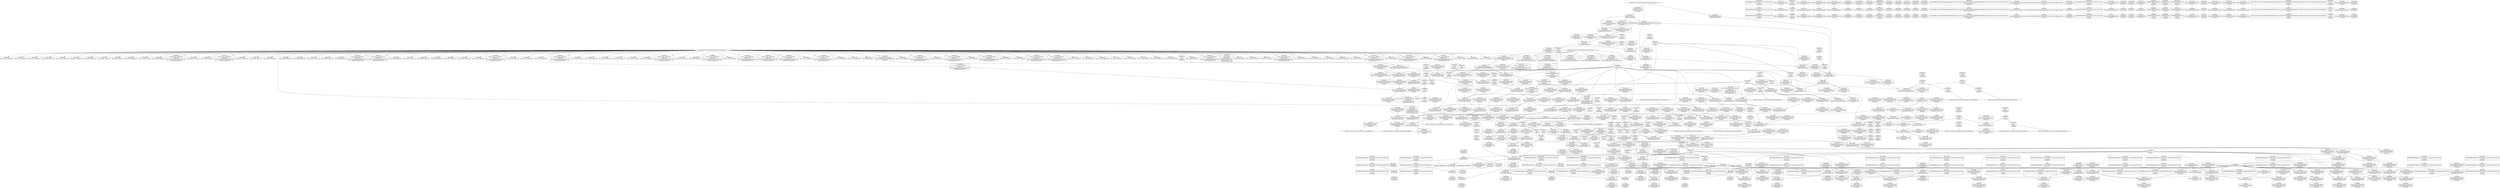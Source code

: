digraph {
	CE0x4254e20 [shape=record,shape=Mrecord,label="{CE0x4254e20|i32_10|*Constant*|*SummSource*}"]
	CE0x429f870 [shape=record,shape=Mrecord,label="{CE0x429f870|i8*_getelementptr_inbounds_(_25_x_i8_,_25_x_i8_*_.str3,_i32_0,_i32_0)|*Constant*}"]
	CE0x425ad20 [shape=record,shape=Mrecord,label="{CE0x425ad20|80:_i32,_112:_i8*,_:_CRE_25,26_}"]
	CE0x4294a50 [shape=record,shape=Mrecord,label="{CE0x4294a50|selinux_msg_queue_msgsnd:tmp17|security/selinux/hooks.c,5245}"]
	CE0x42bb160 [shape=record,shape=Mrecord,label="{CE0x42bb160|i16_27|*Constant*|*SummSource*}"]
	CE0x4278490 [shape=record,shape=Mrecord,label="{CE0x4278490|selinux_msg_queue_msgsnd:sid4|security/selinux/hooks.c,5243}"]
	CE0x4275830 [shape=record,shape=Mrecord,label="{CE0x4275830|current_sid:tmp5|security/selinux/hooks.c,218|*SummSink*}"]
	CE0x61c1900 [shape=record,shape=Mrecord,label="{CE0x61c1900|80:_i32,_112:_i8*,_:_CRE_23,24_}"]
	CE0x4263570 [shape=record,shape=Mrecord,label="{CE0x4263570|selinux_msg_queue_msgsnd:if.end7|*SummSource*}"]
	CE0x4253010 [shape=record,shape=Mrecord,label="{CE0x4253010|80:_i32,_112:_i8*,_:_CRE_1,2_}"]
	CE0x42ddc30 [shape=record,shape=Mrecord,label="{CE0x42ddc30|i32_218|*Constant*|*SummSink*}"]
	CE0x42d8100 [shape=record,shape=Mrecord,label="{CE0x42d8100|GLOBAL:current_sid.__warned|Global_var:current_sid.__warned|*SummSink*}"]
	CE0x4240900 [shape=record,shape=Mrecord,label="{CE0x4240900|0:_i32,_:_CRE_0,4_|*MultipleSource*|*LoadInst*|security/selinux/hooks.c,5232|security/selinux/hooks.c,5232|security/selinux/hooks.c,5237}"]
	CE0x42657a0 [shape=record,shape=Mrecord,label="{CE0x42657a0|selinux_msg_queue_msgsnd:if.then6|*SummSource*}"]
	CE0x42604f0 [shape=record,shape=Mrecord,label="{CE0x42604f0|80:_i32,_112:_i8*,_:_CRE_27,28_}"]
	CE0x4259090 [shape=record,shape=Mrecord,label="{CE0x4259090|i32_1|*Constant*}"]
	CE0x42bf740 [shape=record,shape=Mrecord,label="{CE0x42bf740|i32_78|*Constant*}"]
	CE0x4258600 [shape=record,shape=Mrecord,label="{CE0x4258600|80:_i32,_112:_i8*,_:_CRE_80,84_|*MultipleSource*|Function::selinux_msg_queue_msgsnd&Arg::msq::|security/selinux/hooks.c,5231}"]
	CE0x426ca00 [shape=record,shape=Mrecord,label="{CE0x426ca00|i32_10|*Constant*|*SummSink*}"]
	CE0x426daf0 [shape=record,shape=Mrecord,label="{CE0x426daf0|80:_i32,_112:_i8*,_:_CRE_72,73_|*MultipleSource*|Function::selinux_msg_queue_msgsnd&Arg::msq::|security/selinux/hooks.c,5231}"]
	CE0x42545b0 [shape=record,shape=Mrecord,label="{CE0x42545b0|selinux_msg_queue_msgsnd:if.then|*SummSink*}"]
	CE0x4255f10 [shape=record,shape=Mrecord,label="{CE0x4255f10|80:_i32,_112:_i8*,_:_CRE_11,12_}"]
	CE0x4270690 [shape=record,shape=Mrecord,label="{CE0x4270690|selinux_msg_queue_msgsnd:call14|security/selinux/hooks.c,5256|*SummSink*}"]
	CE0x4290da0 [shape=record,shape=Mrecord,label="{CE0x4290da0|selinux_msg_queue_msgsnd:tmp26|security/selinux/hooks.c,5256}"]
	CE0x428f440 [shape=record,shape=Mrecord,label="{CE0x428f440|selinux_msg_queue_msgsnd:tmp23|security/selinux/hooks.c,5254|*SummSource*}"]
	CE0x42ce9d0 [shape=record,shape=Mrecord,label="{CE0x42ce9d0|selinux_msg_queue_msgsnd:tmp34|security/selinux/hooks.c,5260|*SummSink*}"]
	CE0x4244f10 [shape=record,shape=Mrecord,label="{CE0x4244f10|selinux_msg_queue_msgsnd:if.then12}"]
	CE0x42608b0 [shape=record,shape=Mrecord,label="{CE0x42608b0|current_sid:tmp|*SummSource*}"]
	CE0x42be000 [shape=record,shape=Mrecord,label="{CE0x42be000|current_sid:tmp20|security/selinux/hooks.c,218|*SummSink*}"]
	CE0x42d55e0 [shape=record,shape=Mrecord,label="{CE0x42d55e0|current_sid:land.lhs.true|*SummSink*}"]
	CE0x4244f80 [shape=record,shape=Mrecord,label="{CE0x4244f80|selinux_msg_queue_msgsnd:if.then12|*SummSink*}"]
	CE0x4295080 [shape=record,shape=Mrecord,label="{CE0x4295080|i64*_getelementptr_inbounds_(_15_x_i64_,_15_x_i64_*___llvm_gcov_ctr308,_i64_0,_i64_6)|*Constant*}"]
	CE0x430c6d0 [shape=record,shape=Mrecord,label="{CE0x430c6d0|_call_void_mcount()_#3|*SummSource*}"]
	CE0x42c1cf0 [shape=record,shape=Mrecord,label="{CE0x42c1cf0|current_sid:sid|security/selinux/hooks.c,220|*SummSource*}"]
	CE0x42d3900 [shape=record,shape=Mrecord,label="{CE0x42d3900|selinux_msg_queue_msgsnd:tmp39|security/selinux/hooks.c,5264}"]
	CE0x4258750 [shape=record,shape=Mrecord,label="{CE0x4258750|80:_i32,_112:_i8*,_:_CRE_84,88_|*MultipleSource*|Function::selinux_msg_queue_msgsnd&Arg::msq::|security/selinux/hooks.c,5231}"]
	CE0x4268510 [shape=record,shape=Mrecord,label="{CE0x4268510|%struct.qstr*_null|*Constant*}"]
	CE0x4248a20 [shape=record,shape=Mrecord,label="{CE0x4248a20|i64_2|*Constant*|*SummSink*}"]
	CE0x426e050 [shape=record,shape=Mrecord,label="{CE0x426e050|selinux_msg_queue_msgsnd:tmp2|security/selinux/hooks.c,5231}"]
	CE0x427a250 [shape=record,shape=Mrecord,label="{CE0x427a250|current_sid:tobool1|security/selinux/hooks.c,218|*SummSource*}"]
	CE0x4290a10 [shape=record,shape=Mrecord,label="{CE0x4290a10|i64*_getelementptr_inbounds_(_15_x_i64_,_15_x_i64_*___llvm_gcov_ctr308,_i64_0,_i64_9)|*Constant*|*SummSink*}"]
	CE0x4275540 [shape=record,shape=Mrecord,label="{CE0x4275540|current_sid:tmp5|security/selinux/hooks.c,218}"]
	CE0x426cbe0 [shape=record,shape=Mrecord,label="{CE0x426cbe0|selinux_msg_queue_msgsnd:security|security/selinux/hooks.c,5231|*SummSource*}"]
	CE0x426dea0 [shape=record,shape=Mrecord,label="{CE0x426dea0|selinux_msg_queue_msgsnd:msg|Function::selinux_msg_queue_msgsnd&Arg::msg::|*SummSink*}"]
	CE0x426b260 [shape=record,shape=Mrecord,label="{CE0x426b260|80:_i32,_112:_i8*,_:_CRE_50,51_}"]
	CE0x4f4fe10 [shape=record,shape=Mrecord,label="{CE0x4f4fe10|selinux_msg_queue_msgsnd:msq|Function::selinux_msg_queue_msgsnd&Arg::msq::|*SummSink*}"]
	CE0x425b480 [shape=record,shape=Mrecord,label="{CE0x425b480|selinux_msg_queue_msgsnd:tmp8|security/selinux/hooks.c,5237}"]
	CE0x428fdb0 [shape=record,shape=Mrecord,label="{CE0x428fdb0|selinux_msg_queue_msgsnd:tmp25|security/selinux/hooks.c,5254}"]
	CE0x4293490 [shape=record,shape=Mrecord,label="{CE0x4293490|selinux_msg_queue_msgsnd:tmp15|security/selinux/hooks.c,5244|*SummSink*}"]
	CE0x4268c30 [shape=record,shape=Mrecord,label="{CE0x4268c30|i64_3|*Constant*|*SummSink*}"]
	CE0x42755b0 [shape=record,shape=Mrecord,label="{CE0x42755b0|current_sid:tmp5|security/selinux/hooks.c,218|*SummSource*}"]
	CE0x428de70 [shape=record,shape=Mrecord,label="{CE0x428de70|selinux_msg_queue_msgsnd:tobool11|security/selinux/hooks.c,5254}"]
	CE0x4259100 [shape=record,shape=Mrecord,label="{CE0x4259100|selinux_msg_queue_msgsnd:tmp1}"]
	CE0x428fa70 [shape=record,shape=Mrecord,label="{CE0x428fa70|selinux_msg_queue_msgsnd:tmp24|security/selinux/hooks.c,5254|*SummSource*}"]
	CE0x426c550 [shape=record,shape=Mrecord,label="{CE0x426c550|_call_void_mcount()_#3|*SummSource*}"]
	CE0x425b2e0 [shape=record,shape=Mrecord,label="{CE0x425b2e0|GLOBAL:__llvm_gcov_ctr308|Global_var:__llvm_gcov_ctr308|*SummSink*}"]
	CE0x42b8ee0 [shape=record,shape=Mrecord,label="{CE0x42b8ee0|i32_32|*Constant*|*SummSink*}"]
	CE0x42bdc70 [shape=record,shape=Mrecord,label="{CE0x42bdc70|current_sid:tmp19|security/selinux/hooks.c,218|*SummSink*}"]
	CE0x42bed30 [shape=record,shape=Mrecord,label="{CE0x42bed30|GLOBAL:get_current|*Constant*|*SummSink*}"]
	CE0x427e5d0 [shape=record,shape=Mrecord,label="{CE0x427e5d0|current_sid:tmp9|security/selinux/hooks.c,218|*SummSink*}"]
	CE0x4273a70 [shape=record,shape=Mrecord,label="{CE0x4273a70|current_sid:tmp7|security/selinux/hooks.c,218|*SummSource*}"]
	CE0x4299c90 [shape=record,shape=Mrecord,label="{CE0x4299c90|i8_4|*Constant*|*SummSink*}"]
	CE0x4262e90 [shape=record,shape=Mrecord,label="{CE0x4262e90|GLOBAL:__llvm_gcov_ctr308|Global_var:__llvm_gcov_ctr308|*SummSource*}"]
	CE0x426d300 [shape=record,shape=Mrecord,label="{CE0x426d300|40:_i8*,_:_CRE_24,32_|*MultipleSource*|security/selinux/hooks.c,5232|Function::selinux_msg_queue_msgsnd&Arg::msg::}"]
	CE0x42d7300 [shape=record,shape=Mrecord,label="{CE0x42d7300|current_sid:tmp10|security/selinux/hooks.c,218}"]
	CE0x4259d60 [shape=record,shape=Mrecord,label="{CE0x4259d60|80:_i32,_112:_i8*,_:_CRE_160,168_|*MultipleSource*|Function::selinux_msg_queue_msgsnd&Arg::msq::|security/selinux/hooks.c,5231}"]
	CE0x428f600 [shape=record,shape=Mrecord,label="{CE0x428f600|selinux_msg_queue_msgsnd:tmp23|security/selinux/hooks.c,5254|*SummSink*}"]
	CE0x42b83d0 [shape=record,shape=Mrecord,label="{CE0x42b83d0|current_sid:tmp15|security/selinux/hooks.c,218|*SummSink*}"]
	CE0x4259240 [shape=record,shape=Mrecord,label="{CE0x4259240|80:_i32,_112:_i8*,_:_CRE_6,7_}"]
	CE0x42d3740 [shape=record,shape=Mrecord,label="{CE0x42d3740|selinux_msg_queue_msgsnd:retval.0|*SummSink*}"]
	CE0x42d10f0 [shape=record,shape=Mrecord,label="{CE0x42d10f0|selinux_msg_queue_msgsnd:call20|security/selinux/hooks.c,5260|*SummSink*}"]
	CE0x423faa0 [shape=record,shape=Mrecord,label="{CE0x423faa0|80:_i32,_112:_i8*,_:_CRE_60,61_}"]
	"CONST[source:0(mediator),value:2(dynamic)][purpose:{object}][SnkIdx:5]"
	CE0x429bee0 [shape=record,shape=Mrecord,label="{CE0x429bee0|avc_has_perm:entry|*SummSource*}"]
	CE0x4265140 [shape=record,shape=Mrecord,label="{CE0x4265140|80:_i32,_112:_i8*,_:_CRE_176,184_|*MultipleSource*|Function::selinux_msg_queue_msgsnd&Arg::msq::|security/selinux/hooks.c,5231}"]
	CE0x42d9ef0 [shape=record,shape=Mrecord,label="{CE0x42d9ef0|current_sid:tmp11|security/selinux/hooks.c,218|*SummSource*}"]
	CE0x426d490 [shape=record,shape=Mrecord,label="{CE0x426d490|40:_i8*,_:_CRE_32,40_|*MultipleSource*|security/selinux/hooks.c,5232|Function::selinux_msg_queue_msgsnd&Arg::msg::}"]
	CE0x4275f40 [shape=record,shape=Mrecord,label="{CE0x4275f40|i64_5|*Constant*|*SummSource*}"]
	CE0x42a0bc0 [shape=record,shape=Mrecord,label="{CE0x42a0bc0|selinux_msg_queue_msgsnd:tmp30|security/selinux/hooks.c,5258|*SummSink*}"]
	CE0x4278260 [shape=record,shape=Mrecord,label="{CE0x4278260|current_sid:if.then|*SummSink*}"]
	CE0x4293990 [shape=record,shape=Mrecord,label="{CE0x4293990|i64*_getelementptr_inbounds_(_15_x_i64_,_15_x_i64_*___llvm_gcov_ctr308,_i64_0,_i64_5)|*Constant*|*SummSource*}"]
	CE0x4296120 [shape=record,shape=Mrecord,label="{CE0x4296120|selinux_msg_queue_msgsnd:tmp16|security/selinux/hooks.c,5245|*SummSource*}"]
	CE0x4269fc0 [shape=record,shape=Mrecord,label="{CE0x4269fc0|80:_i32,_112:_i8*,_:_CRE_104,112_|*MultipleSource*|Function::selinux_msg_queue_msgsnd&Arg::msq::|security/selinux/hooks.c,5231}"]
	CE0x4293d10 [shape=record,shape=Mrecord,label="{CE0x4293d10|i64*_getelementptr_inbounds_(_15_x_i64_,_15_x_i64_*___llvm_gcov_ctr308,_i64_0,_i64_5)|*Constant*|*SummSink*}"]
	CE0x4261d50 [shape=record,shape=Mrecord,label="{CE0x4261d50|80:_i32,_112:_i8*,_:_CRE_65,66_}"]
	CE0x42552d0 [shape=record,shape=Mrecord,label="{CE0x42552d0|selinux_msg_queue_msgsnd:tmp|*SummSink*}"]
	CE0x42b7ed0 [shape=record,shape=Mrecord,label="{CE0x42b7ed0|i64*_getelementptr_inbounds_(_11_x_i64_,_11_x_i64_*___llvm_gcov_ctr125,_i64_0,_i64_8)|*Constant*}"]
	CE0x42b96d0 [shape=record,shape=Mrecord,label="{CE0x42b96d0|avc_has_perm:auditdata|Function::avc_has_perm&Arg::auditdata::|*SummSink*}"]
	CE0x42741c0 [shape=record,shape=Mrecord,label="{CE0x42741c0|current_sid:do.end|*SummSource*}"]
	CE0x42a0400 [shape=record,shape=Mrecord,label="{CE0x42a0400|i64_10|*Constant*|*SummSink*}"]
	CE0x4271100 [shape=record,shape=Mrecord,label="{CE0x4271100|current_sid:tmp12|security/selinux/hooks.c,218}"]
	"CONST[source:0(mediator),value:0(static)][purpose:{operation}][SnkIdx:3]"
	CE0x426fba0 [shape=record,shape=Mrecord,label="{CE0x426fba0|current_sid:entry}"]
	CE0x4274990 [shape=record,shape=Mrecord,label="{CE0x4274990|GLOBAL:current_sid.__warned|Global_var:current_sid.__warned}"]
	CE0x42b7f40 [shape=record,shape=Mrecord,label="{CE0x42b7f40|i64*_getelementptr_inbounds_(_11_x_i64_,_11_x_i64_*___llvm_gcov_ctr125,_i64_0,_i64_8)|*Constant*|*SummSource*}"]
	CE0x4290e80 [shape=record,shape=Mrecord,label="{CE0x4290e80|selinux_msg_queue_msgsnd:tmp26|security/selinux/hooks.c,5256|*SummSink*}"]
	CE0x42960b0 [shape=record,shape=Mrecord,label="{CE0x42960b0|selinux_msg_queue_msgsnd:tmp16|security/selinux/hooks.c,5245}"]
	CE0x42c07d0 [shape=record,shape=Mrecord,label="{CE0x42c07d0|COLLAPSED:_CMRE:_elem_0::|security/selinux/hooks.c,218}"]
	CE0x4255c50 [shape=record,shape=Mrecord,label="{CE0x4255c50|i64*_getelementptr_inbounds_(_2_x_i64_,_2_x_i64_*___llvm_gcov_ctr98,_i64_0,_i64_1)|*Constant*|*SummSink*}"]
	CE0x4291b40 [shape=record,shape=Mrecord,label="{CE0x4291b40|selinux_msg_queue_msgsnd:sid13|security/selinux/hooks.c,5256|*SummSink*}"]
	CE0x42bbfa0 [shape=record,shape=Mrecord,label="{CE0x42bbfa0|selinux_msg_queue_msgsnd:ipc_id|security/selinux/hooks.c,5249|*SummSource*}"]
	CE0x42d2340 [shape=record,shape=Mrecord,label="{CE0x42d2340|i64*_getelementptr_inbounds_(_15_x_i64_,_15_x_i64_*___llvm_gcov_ctr308,_i64_0,_i64_13)|*Constant*|*SummSource*}"]
	CE0x4257630 [shape=record,shape=Mrecord,label="{CE0x4257630|selinux_msg_queue_msgsnd:cmp|security/selinux/hooks.c,5237|*SummSource*}"]
	CE0x427c4d0 [shape=record,shape=Mrecord,label="{CE0x427c4d0|i64_2|*Constant*}"]
	CE0x4264110 [shape=record,shape=Mrecord,label="{CE0x4264110|selinux_msg_queue_msgsnd:tmp12|security/selinux/hooks.c,5244|*SummSource*}"]
	CE0x42d21c0 [shape=record,shape=Mrecord,label="{CE0x42d21c0|selinux_msg_queue_msgsnd:tmp37|security/selinux/hooks.c,5263|*SummSource*}"]
	CE0x43065b0 [shape=record,shape=Mrecord,label="{CE0x43065b0|_call_void_mcount()_#3|*SummSink*}"]
	CE0x4265810 [shape=record,shape=Mrecord,label="{CE0x4265810|selinux_msg_queue_msgsnd:if.then6|*SummSink*}"]
	CE0x426f7e0 [shape=record,shape=Mrecord,label="{CE0x426f7e0|current_sid:tmp2|*SummSink*}"]
	CE0x42c1700 [shape=record,shape=Mrecord,label="{CE0x42c1700|i64*_getelementptr_inbounds_(_2_x_i64_,_2_x_i64_*___llvm_gcov_ctr98,_i64_0,_i64_1)|*Constant*}"]
	CE0x424cc20 [shape=record,shape=Mrecord,label="{CE0x424cc20|80:_i32,_112:_i8*,_:_CRE_57,58_}"]
	CE0x42c05e0 [shape=record,shape=Mrecord,label="{CE0x42c05e0|i32_22|*Constant*|*SummSink*}"]
	CE0x42bc0b0 [shape=record,shape=Mrecord,label="{CE0x42bc0b0|selinux_msg_queue_msgsnd:ipc_id|security/selinux/hooks.c,5249|*SummSink*}"]
	CE0x42d5c90 [shape=record,shape=Mrecord,label="{CE0x42d5c90|current_sid:land.lhs.true|*SummSource*}"]
	CE0x4263220 [shape=record,shape=Mrecord,label="{CE0x4263220|selinux_msg_queue_msgsnd:tmp9|security/selinux/hooks.c,5237|*SummSource*}"]
	CE0x425d040 [shape=record,shape=Mrecord,label="{CE0x425d040|selinux_msg_queue_msgsnd:security1|security/selinux/hooks.c,5232|*SummSink*}"]
	CE0x4296c10 [shape=record,shape=Mrecord,label="{CE0x4296c10|selinux_msg_queue_msgsnd:type|security/selinux/hooks.c,5248|*SummSink*}"]
	CE0x42b89f0 [shape=record,shape=Mrecord,label="{CE0x42b89f0|current_sid:do.body|*SummSink*}"]
	CE0x426ecb0 [shape=record,shape=Mrecord,label="{CE0x426ecb0|_ret_i32_%tmp24,_!dbg_!27742|security/selinux/hooks.c,220|*SummSink*}"]
	CE0x429ac20 [shape=record,shape=Mrecord,label="{CE0x429ac20|selinux_msg_queue_msgsnd:key|security/selinux/hooks.c,5249|*SummSink*}"]
	CE0x424abc0 [shape=record,shape=Mrecord,label="{CE0x424abc0|i64*_getelementptr_inbounds_(_11_x_i64_,_11_x_i64_*___llvm_gcov_ctr125,_i64_0,_i64_1)|*Constant*|*SummSink*}"]
	CE0x5f547d0 [shape=record,shape=Mrecord,label="{CE0x5f547d0|i64*_getelementptr_inbounds_(_15_x_i64_,_15_x_i64_*___llvm_gcov_ctr308,_i64_0,_i64_0)|*Constant*|*SummSink*}"]
	CE0x4272160 [shape=record,shape=Mrecord,label="{CE0x4272160|i64*_getelementptr_inbounds_(_11_x_i64_,_11_x_i64_*___llvm_gcov_ctr125,_i64_0,_i64_6)|*Constant*|*SummSink*}"]
	CE0x42bf330 [shape=record,shape=Mrecord,label="{CE0x42bf330|_ret_%struct.task_struct*_%tmp4,_!dbg_!27714|./arch/x86/include/asm/current.h,14}"]
	CE0x425b020 [shape=record,shape=Mrecord,label="{CE0x425b020|i64_0|*Constant*}"]
	CE0x42737d0 [shape=record,shape=Mrecord,label="{CE0x42737d0|current_sid:tmp6|security/selinux/hooks.c,218|*SummSink*}"]
	CE0x4251f10 [shape=record,shape=Mrecord,label="{CE0x4251f10|selinux_msg_queue_msgsnd:tobool|security/selinux/hooks.c,5244}"]
	CE0x4258f70 [shape=record,shape=Mrecord,label="{CE0x4258f70|i64_1|*Constant*|*SummSink*}"]
	CE0x4276d10 [shape=record,shape=Mrecord,label="{CE0x4276d10|current_sid:tmp|*SummSink*}"]
	CE0x42bb5e0 [shape=record,shape=Mrecord,label="{CE0x42bb5e0|avc_has_perm:tclass|Function::avc_has_perm&Arg::tclass::|*SummSink*}"]
	CE0x4254770 [shape=record,shape=Mrecord,label="{CE0x4254770|selinux_msg_queue_msgsnd:if.then12|*SummSource*}"]
	CE0x4265730 [shape=record,shape=Mrecord,label="{CE0x4265730|selinux_msg_queue_msgsnd:if.then6}"]
	CE0x429f440 [shape=record,shape=Mrecord,label="{CE0x429f440|_call_void_lockdep_rcu_suspicious(i8*_getelementptr_inbounds_(_25_x_i8_,_25_x_i8_*_.str3,_i32_0,_i32_0),_i32_218,_i8*_getelementptr_inbounds_(_45_x_i8_,_45_x_i8_*_.str12,_i32_0,_i32_0))_#10,_!dbg_!27727|security/selinux/hooks.c,218}"]
	CE0x42c2b00 [shape=record,shape=Mrecord,label="{CE0x42c2b00|current_sid:tmp24|security/selinux/hooks.c,220}"]
	CE0x426cc50 [shape=record,shape=Mrecord,label="{CE0x426cc50|selinux_msg_queue_msgsnd:security|security/selinux/hooks.c,5231}"]
	CE0x426ec10 [shape=record,shape=Mrecord,label="{CE0x426ec10|_ret_i32_%tmp24,_!dbg_!27742|security/selinux/hooks.c,220|*SummSource*}"]
	CE0x4240970 [shape=record,shape=Mrecord,label="{CE0x4240970|selinux_msg_queue_msgsnd:tmp6|security/selinux/hooks.c,5237}"]
	CE0x428cea0 [shape=record,shape=Mrecord,label="{CE0x428cea0|selinux_msg_queue_msgsnd:tmp28|security/selinux/hooks.c,5256|*SummSink*}"]
	CE0x424cb80 [shape=record,shape=Mrecord,label="{CE0x424cb80|80:_i32,_112:_i8*,_:_CRE_55,56_}"]
	"CONST[source:0(mediator),value:2(dynamic)][purpose:{object}][SnkIdx:6]"
	CE0x4296190 [shape=record,shape=Mrecord,label="{CE0x4296190|selinux_msg_queue_msgsnd:tmp16|security/selinux/hooks.c,5245|*SummSink*}"]
	CE0x4264ea0 [shape=record,shape=Mrecord,label="{CE0x4264ea0|selinux_msg_queue_msgsnd:return}"]
	CE0x427e880 [shape=record,shape=Mrecord,label="{CE0x427e880|current_sid:tmp10|security/selinux/hooks.c,218|*SummSource*}"]
	CE0x42b88e0 [shape=record,shape=Mrecord,label="{CE0x42b88e0|current_sid:do.body}"]
	CE0x425af40 [shape=record,shape=Mrecord,label="{CE0x425af40|current_sid:tmp4|security/selinux/hooks.c,218}"]
	CE0x42575c0 [shape=record,shape=Mrecord,label="{CE0x42575c0|selinux_msg_queue_msgsnd:cmp|security/selinux/hooks.c,5237}"]
	CE0x429f000 [shape=record,shape=Mrecord,label="{CE0x429f000|i8_1|*Constant*|*SummSink*}"]
	CE0x42c1e50 [shape=record,shape=Mrecord,label="{CE0x42c1e50|current_sid:sid|security/selinux/hooks.c,220|*SummSink*}"]
	CE0x42d4140 [shape=record,shape=Mrecord,label="{CE0x42d4140|selinux_msg_queue_msgsnd:tmp39|security/selinux/hooks.c,5264|*SummSink*}"]
	CE0x42d7680 [shape=record,shape=Mrecord,label="{CE0x42d7680|get_current:tmp2|*SummSource*}"]
	CE0x42bde60 [shape=record,shape=Mrecord,label="{CE0x42bde60|current_sid:tmp20|security/selinux/hooks.c,218|*SummSource*}"]
	CE0x4248fe0 [shape=record,shape=Mrecord,label="{CE0x4248fe0|selinux_msg_queue_msgsnd:tmp|*SummSource*}"]
	CE0x4279200 [shape=record,shape=Mrecord,label="{CE0x4279200|80:_i32,_112:_i8*,_:_CRE_45,46_}"]
	CE0x42d7370 [shape=record,shape=Mrecord,label="{CE0x42d7370|i64_4|*Constant*}"]
	CE0x5627020 [shape=record,shape=Mrecord,label="{CE0x5627020|i64*_getelementptr_inbounds_(_15_x_i64_,_15_x_i64_*___llvm_gcov_ctr308,_i64_0,_i64_0)|*Constant*}"]
	CE0x4278dd0 [shape=record,shape=Mrecord,label="{CE0x4278dd0|selinux_msg_queue_msgsnd:call5|security/selinux/hooks.c,5242}"]
	CE0x4267270 [shape=record,shape=Mrecord,label="{CE0x4267270|80:_i32,_112:_i8*,_:_CRE_53,54_}"]
	CE0x4263800 [shape=record,shape=Mrecord,label="{CE0x4263800|_call_void_mcount()_#3}"]
	CE0x426c400 [shape=record,shape=Mrecord,label="{CE0x426c400|80:_i32,_112:_i8*,_:_CRE_4,5_}"]
	CE0x42d2460 [shape=record,shape=Mrecord,label="{CE0x42d2460|selinux_msg_queue_msgsnd:tmp37|security/selinux/hooks.c,5263|*SummSink*}"]
	CE0x4273900 [shape=record,shape=Mrecord,label="{CE0x4273900|current_sid:tmp7|security/selinux/hooks.c,218}"]
	CE0x4295900 [shape=record,shape=Mrecord,label="{CE0x4295900|selinux_msg_queue_msgsnd:tmp18|security/selinux/hooks.c,5246|*SummSource*}"]
	CE0x42740b0 [shape=record,shape=Mrecord,label="{CE0x42740b0|current_sid:do.end}"]
	CE0x42913e0 [shape=record,shape=Mrecord,label="{CE0x42913e0|selinux_msg_queue_msgsnd:tmp27|security/selinux/hooks.c,5256|*SummSource*}"]
	CE0x42d5f40 [shape=record,shape=Mrecord,label="{CE0x42d5f40|%struct.task_struct*_(%struct.task_struct**)*_asm_movq_%gs:$_1:P_,$0_,_r,im,_dirflag_,_fpsr_,_flags_|*SummSink*}"]
	CE0x4240890 [shape=record,shape=Mrecord,label="{CE0x4240890|selinux_msg_queue_msgsnd:tmp5|security/selinux/hooks.c,5232|*SummSource*}"]
	CE0x427cd50 [shape=record,shape=Mrecord,label="{CE0x427cd50|current_sid:tmp3|*SummSource*}"]
	CE0x424bb00 [shape=record,shape=Mrecord,label="{CE0x424bb00|80:_i32,_112:_i8*,_:_CRE_15,16_}"]
	CE0x4268db0 [shape=record,shape=Mrecord,label="{CE0x4268db0|selinux_msg_queue_msgsnd:tmp13|security/selinux/hooks.c,5244}"]
	CE0x42a17c0 [shape=record,shape=Mrecord,label="{CE0x42a17c0|selinux_msg_queue_msgsnd:tmp33|security/selinux/hooks.c,5260|*SummSource*}"]
	CE0x4293650 [shape=record,shape=Mrecord,label="{CE0x4293650|i64*_getelementptr_inbounds_(_15_x_i64_,_15_x_i64_*___llvm_gcov_ctr308,_i64_0,_i64_5)|*Constant*}"]
	CE0x42b8e00 [shape=record,shape=Mrecord,label="{CE0x42b8e00|i32_32|*Constant*|*SummSource*}"]
	CE0x4264660 [shape=record,shape=Mrecord,label="{CE0x4264660|selinux_msg_queue_msgsnd:tmp13|security/selinux/hooks.c,5244|*SummSink*}"]
	CE0x42962f0 [shape=record,shape=Mrecord,label="{CE0x42962f0|selinux_msg_queue_msgsnd:tmp19|security/selinux/hooks.c,5246|*SummSource*}"]
	CE0x4256220 [shape=record,shape=Mrecord,label="{CE0x4256220|selinux_msg_queue_msgsnd:if.end7|*SummSink*}"]
	CE0x4248bd0 [shape=record,shape=Mrecord,label="{CE0x4248bd0|_call_void_mcount()_#3|*SummSink*}"]
	CE0x42d6c60 [shape=record,shape=Mrecord,label="{CE0x42d6c60|current_sid:tobool|security/selinux/hooks.c,218}"]
	CE0x42c20f0 [shape=record,shape=Mrecord,label="{CE0x42c20f0|0:_i32,_4:_i32,_8:_i32,_12:_i32,_:_CMRE_4,8_|*MultipleSource*|security/selinux/hooks.c,218|security/selinux/hooks.c,218|security/selinux/hooks.c,220}"]
	CE0x426b390 [shape=record,shape=Mrecord,label="{CE0x426b390|80:_i32,_112:_i8*,_:_CRE_48,49_}"]
	CE0x428e960 [shape=record,shape=Mrecord,label="{CE0x428e960|i64_8|*Constant*}"]
	CE0x4299e00 [shape=record,shape=Mrecord,label="{CE0x4299e00|selinux_msg_queue_msgsnd:q_perm8|security/selinux/hooks.c,5249}"]
	CE0x4295470 [shape=record,shape=Mrecord,label="{CE0x4295470|i64*_getelementptr_inbounds_(_15_x_i64_,_15_x_i64_*___llvm_gcov_ctr308,_i64_0,_i64_6)|*Constant*|*SummSink*}"]
	CE0x42d40d0 [shape=record,shape=Mrecord,label="{CE0x42d40d0|i64*_getelementptr_inbounds_(_15_x_i64_,_15_x_i64_*___llvm_gcov_ctr308,_i64_0,_i64_14)|*Constant*|*SummSink*}"]
	CE0x42be660 [shape=record,shape=Mrecord,label="{CE0x42be660|current_sid:call4|security/selinux/hooks.c,218|*SummSource*}"]
	CE0x42d5b10 [shape=record,shape=Mrecord,label="{CE0x42d5b10|current_sid:land.lhs.true}"]
	CE0x4258ed0 [shape=record,shape=Mrecord,label="{CE0x4258ed0|i64_1|*Constant*}"]
	CE0x424aa60 [shape=record,shape=Mrecord,label="{CE0x424aa60|i64*_getelementptr_inbounds_(_11_x_i64_,_11_x_i64_*___llvm_gcov_ctr125,_i64_0,_i64_1)|*Constant*|*SummSource*}"]
	CE0x42de2f0 [shape=record,shape=Mrecord,label="{CE0x42de2f0|i8*_getelementptr_inbounds_(_45_x_i8_,_45_x_i8_*_.str12,_i32_0,_i32_0)|*Constant*|*SummSink*}"]
	CE0x4265d40 [shape=record,shape=Mrecord,label="{CE0x4265d40|i32_4|*Constant*|*SummSink*}"]
	CE0x425b5c0 [shape=record,shape=Mrecord,label="{CE0x425b5c0|selinux_msg_queue_msgsnd:tmp9|security/selinux/hooks.c,5237|*SummSink*}"]
	CE0x427c190 [shape=record,shape=Mrecord,label="{CE0x427c190|current_sid:tobool|security/selinux/hooks.c,218|*SummSink*}"]
	CE0x427c460 [shape=record,shape=Mrecord,label="{CE0x427c460|i64_3|*Constant*}"]
	"CONST[source:1(input),value:2(dynamic)][purpose:{object}][SrcIdx:11]"
	CE0x4255cc0 [shape=record,shape=Mrecord,label="{CE0x4255cc0|selinux_msg_queue_msgsnd:q_perm|security/selinux/hooks.c,5231}"]
	CE0x42538e0 [shape=record,shape=Mrecord,label="{CE0x42538e0|80:_i32,_112:_i8*,_:_CRE_70,71_}"]
	CE0x4251980 [shape=record,shape=Mrecord,label="{CE0x4251980|i16_26|*Constant*}"]
	CE0x4290350 [shape=record,shape=Mrecord,label="{CE0x4290350|i64*_getelementptr_inbounds_(_15_x_i64_,_15_x_i64_*___llvm_gcov_ctr308,_i64_0,_i64_9)|*Constant*}"]
	CE0x4254850 [shape=record,shape=Mrecord,label="{CE0x4254850|selinux_msg_queue_msgsnd:if.end15|*SummSource*}"]
	CE0x42a1c50 [shape=record,shape=Mrecord,label="{CE0x42a1c50|selinux_msg_queue_msgsnd:tmp33|security/selinux/hooks.c,5260|*SummSink*}"]
	CE0x424e5a0 [shape=record,shape=Mrecord,label="{CE0x424e5a0|80:_i32,_112:_i8*,_:_CRE_96,100_|*MultipleSource*|Function::selinux_msg_queue_msgsnd&Arg::msq::|security/selinux/hooks.c,5231}"]
	CE0x4263680 [shape=record,shape=Mrecord,label="{CE0x4263680|i32_1|*Constant*|*SummSource*}"]
	CE0x4278e40 [shape=record,shape=Mrecord,label="{CE0x4278e40|selinux_msg_queue_msgsnd:call5|security/selinux/hooks.c,5242|*SummSource*}"]
	CE0x428db80 [shape=record,shape=Mrecord,label="{CE0x428db80|i64_11|*Constant*|*SummSink*}"]
	CE0x42692d0 [shape=record,shape=Mrecord,label="{CE0x42692d0|selinux_msg_queue_msgsnd:sid2|security/selinux/hooks.c,5237}"]
	CE0x42de100 [shape=record,shape=Mrecord,label="{CE0x42de100|i8*_getelementptr_inbounds_(_45_x_i8_,_45_x_i8_*_.str12,_i32_0,_i32_0)|*Constant*}"]
	CE0x424d140 [shape=record,shape=Mrecord,label="{CE0x424d140|4:_i32,_:_CRE_0,2_|*MultipleSource*|security/selinux/hooks.c,5231|security/selinux/hooks.c,5231|security/selinux/hooks.c,5242}"]
	CE0x4267860 [shape=record,shape=Mrecord,label="{CE0x4267860|80:_i32,_112:_i8*,_:_CRE_3,4_}"]
	CE0x42d0940 [shape=record,shape=Mrecord,label="{CE0x42d0940|selinux_msg_queue_msgsnd:tmp36|security/selinux/hooks.c,5260|*SummSource*}"]
	CE0x42bd8a0 [shape=record,shape=Mrecord,label="{CE0x42bd8a0|current_sid:tmp19|security/selinux/hooks.c,218|*SummSource*}"]
	CE0x428e9d0 [shape=record,shape=Mrecord,label="{CE0x428e9d0|i64_8|*Constant*|*SummSource*}"]
	CE0x42d1bd0 [shape=record,shape=Mrecord,label="{CE0x42d1bd0|selinux_msg_queue_msgsnd:rc.1|*SummSource*}"]
	CE0x42bd420 [shape=record,shape=Mrecord,label="{CE0x42bd420|current_sid:tmp19|security/selinux/hooks.c,218}"]
	CE0x4268a00 [shape=record,shape=Mrecord,label="{CE0x4268a00|i64_3|*Constant*}"]
	"CONST[source:0(mediator),value:2(dynamic)][purpose:{object}][SnkIdx:9]"
	CE0x42bb8b0 [shape=record,shape=Mrecord,label="{CE0x42bb8b0|selinux_msg_queue_msgsnd:u|security/selinux/hooks.c,5249|*SummSource*}"]
	CE0x426e990 [shape=record,shape=Mrecord,label="{CE0x426e990|current_sid:entry|*SummSink*}"]
	CE0x42d74b0 [shape=record,shape=Mrecord,label="{CE0x42d74b0|current_sid:tmp9|security/selinux/hooks.c,218|*SummSource*}"]
	CE0x4279330 [shape=record,shape=Mrecord,label="{CE0x4279330|80:_i32,_112:_i8*,_:_CRE_46,47_}"]
	CE0x4258e60 [shape=record,shape=Mrecord,label="{CE0x4258e60|i64_1|*Constant*|*SummSource*}"]
	CE0x427cae0 [shape=record,shape=Mrecord,label="{CE0x427cae0|current_sid:tmp3}"]
	CE0x428d180 [shape=record,shape=Mrecord,label="{CE0x428d180|selinux_msg_queue_msgsnd:tobool16|security/selinux/hooks.c,5258|*SummSink*}"]
	CE0x427e100 [shape=record,shape=Mrecord,label="{CE0x427e100|current_sid:tmp14|security/selinux/hooks.c,218}"]
	CE0x4f50120 [shape=record,shape=Mrecord,label="{CE0x4f50120|i32_0|*Constant*|*SummSource*}"]
	CE0x4279740 [shape=record,shape=Mrecord,label="{CE0x4279740|current_sid:if.end|*SummSink*}"]
	CE0x4255d60 [shape=record,shape=Mrecord,label="{CE0x4255d60|80:_i32,_112:_i8*,_:_CRE_9,10_}"]
	CE0x4274fc0 [shape=record,shape=Mrecord,label="{CE0x4274fc0|current_sid:bb|*SummSink*}"]
	CE0x429add0 [shape=record,shape=Mrecord,label="{CE0x429add0|selinux_msg_queue_msgsnd:tmp20|security/selinux/hooks.c,5249}"]
	CE0x426a380 [shape=record,shape=Mrecord,label="{CE0x426a380|80:_i32,_112:_i8*,_:_CRE_120,128_|*MultipleSource*|Function::selinux_msg_queue_msgsnd&Arg::msq::|security/selinux/hooks.c,5231}"]
	CE0x426dfe0 [shape=record,shape=Mrecord,label="{CE0x426dfe0|selinux_msg_queue_msgsnd:tmp2|security/selinux/hooks.c,5231|*SummSink*}"]
	CE0x4267b50 [shape=record,shape=Mrecord,label="{CE0x4267b50|80:_i32,_112:_i8*,_:_CRE_44,45_}"]
	CE0x426de30 [shape=record,shape=Mrecord,label="{CE0x426de30|selinux_msg_queue_msgsnd:msg|Function::selinux_msg_queue_msgsnd&Arg::msg::}"]
	CE0x42de5c0 [shape=record,shape=Mrecord,label="{CE0x42de5c0|i64*_getelementptr_inbounds_(_11_x_i64_,_11_x_i64_*___llvm_gcov_ctr125,_i64_0,_i64_9)|*Constant*}"]
	CE0x42bc800 [shape=record,shape=Mrecord,label="{CE0x42bc800|selinux_msg_queue_msgsnd:sid9|security/selinux/hooks.c,5252|*SummSink*}"]
	CE0x4260620 [shape=record,shape=Mrecord,label="{CE0x4260620|80:_i32,_112:_i8*,_:_CRE_28,29_}"]
	CE0x42d2060 [shape=record,shape=Mrecord,label="{CE0x42d2060|i64*_getelementptr_inbounds_(_15_x_i64_,_15_x_i64_*___llvm_gcov_ctr308,_i64_0,_i64_13)|*Constant*}"]
	CE0x42bb500 [shape=record,shape=Mrecord,label="{CE0x42bb500|avc_has_perm:tclass|Function::avc_has_perm&Arg::tclass::}"]
	CE0x4258090 [shape=record,shape=Mrecord,label="{CE0x4258090|i64_0|*Constant*|*SummSource*}"]
	CE0x4291910 [shape=record,shape=Mrecord,label="{CE0x4291910|selinux_msg_queue_msgsnd:sid13|security/selinux/hooks.c,5256}"]
	CE0x424cc90 [shape=record,shape=Mrecord,label="{CE0x424cc90|80:_i32,_112:_i8*,_:_CRE_64,65_}"]
	CE0x4274290 [shape=record,shape=Mrecord,label="{CE0x4274290|current_sid:do.end|*SummSink*}"]
	CE0x428ffd0 [shape=record,shape=Mrecord,label="{CE0x428ffd0|selinux_msg_queue_msgsnd:tmp25|security/selinux/hooks.c,5254|*SummSource*}"]
	CE0x42d5260 [shape=record,shape=Mrecord,label="{CE0x42d5260|_ret_i32_%retval.0,_!dbg_!27765|security/selinux/hooks.c,5264|*SummSource*}"]
	CE0x429aed0 [shape=record,shape=Mrecord,label="{CE0x429aed0|selinux_msg_queue_msgsnd:tmp21|security/selinux/hooks.c,5252}"]
	CE0x42b9170 [shape=record,shape=Mrecord,label="{CE0x42b9170|_ret_i32_%retval.0,_!dbg_!27728|security/selinux/avc.c,775}"]
	CE0x4263e00 [shape=record,shape=Mrecord,label="{CE0x4263e00|i64_4|*Constant*}"]
	CE0x4273ff0 [shape=record,shape=Mrecord,label="{CE0x4273ff0|current_sid:land.lhs.true2|*SummSink*}"]
	CE0x42dd3f0 [shape=record,shape=Mrecord,label="{CE0x42dd3f0|GLOBAL:lockdep_rcu_suspicious|*Constant*|*SummSink*}"]
	CE0x42bd170 [shape=record,shape=Mrecord,label="{CE0x42bd170|current_sid:tmp18|security/selinux/hooks.c,218|*SummSource*}"]
	CE0x42c0040 [shape=record,shape=Mrecord,label="{CE0x42c0040|current_sid:tmp21|security/selinux/hooks.c,218|*SummSource*}"]
	CE0x42c2c90 [shape=record,shape=Mrecord,label="{CE0x42c2c90|current_sid:tmp24|security/selinux/hooks.c,220|*SummSource*}"]
	CE0x42516a0 [shape=record,shape=Mrecord,label="{CE0x42516a0|selinux_msg_queue_msgsnd:tobool16|security/selinux/hooks.c,5258}"]
	CE0x42d0420 [shape=record,shape=Mrecord,label="{CE0x42d0420|selinux_msg_queue_msgsnd:sid19|security/selinux/hooks.c,5260|*SummSink*}"]
	CE0x42d1b60 [shape=record,shape=Mrecord,label="{CE0x42d1b60|selinux_msg_queue_msgsnd:rc.1}"]
	CE0x42d7a90 [shape=record,shape=Mrecord,label="{CE0x42d7a90|current_sid:bb|*SummSource*}"]
	"CONST[source:0(mediator),value:2(dynamic)][purpose:{subject}][SnkIdx:8]"
	CE0x423f280 [shape=record,shape=Mrecord,label="{CE0x423f280|80:_i32,_112:_i8*,_:_CRE_19,20_}"]
	CE0x4252800 [shape=record,shape=Mrecord,label="{CE0x4252800|selinux_msg_queue_msgsnd:if.then}"]
	CE0x42c1500 [shape=record,shape=Mrecord,label="{CE0x42c1500|current_sid:tmp23|security/selinux/hooks.c,218|*SummSink*}"]
	CE0x42794e0 [shape=record,shape=Mrecord,label="{CE0x42794e0|current_sid:if.end}"]
	CE0x426fa90 [shape=record,shape=Mrecord,label="{CE0x426fa90|GLOBAL:current_sid|*Constant*|*SummSink*}"]
	CE0x426e1e0 [shape=record,shape=Mrecord,label="{CE0x426e1e0|selinux_msg_queue_msgsnd:msg|Function::selinux_msg_queue_msgsnd&Arg::msg::|*SummSource*}"]
	CE0x429c750 [shape=record,shape=Mrecord,label="{CE0x429c750|selinux_msg_queue_msgsnd:tmp20|security/selinux/hooks.c,5249|*SummSink*}"]
	CE0x42c0940 [shape=record,shape=Mrecord,label="{CE0x42c0940|current_sid:security|security/selinux/hooks.c,218}"]
	CE0x4251130 [shape=record,shape=Mrecord,label="{CE0x4251130|selinux_msg_queue_msgsnd:rc.0|*SummSink*}"]
	CE0x42b9280 [shape=record,shape=Mrecord,label="{CE0x42b9280|avc_has_perm:requested|Function::avc_has_perm&Arg::requested::|*SummSource*}"]
	CE0x425d0b0 [shape=record,shape=Mrecord,label="{CE0x425d0b0|selinux_msg_queue_msgsnd:tmp4|*LoadInst*|security/selinux/hooks.c,5232}"]
	CE0x42bafc0 [shape=record,shape=Mrecord,label="{CE0x42bafc0|i16_27|*Constant*}"]
	CE0x42b8870 [shape=record,shape=Mrecord,label="{CE0x42b8870|get_current:tmp4|./arch/x86/include/asm/current.h,14|*SummSource*}"]
	CE0x424c920 [shape=record,shape=Mrecord,label="{CE0x424c920|80:_i32,_112:_i8*,_:_CRE_56,57_}"]
	CE0x4299d90 [shape=record,shape=Mrecord,label="{CE0x4299d90|selinux_msg_queue_msgsnd:q_perm8|security/selinux/hooks.c,5249|*SummSink*}"]
	CE0x42d3580 [shape=record,shape=Mrecord,label="{CE0x42d3580|selinux_msg_queue_msgsnd:retval.0|*SummSource*}"]
	CE0x4263f10 [shape=record,shape=Mrecord,label="{CE0x4263f10|i64_4|*Constant*|*SummSink*}"]
	CE0x4294000 [shape=record,shape=Mrecord,label="{CE0x4294000|selinux_msg_queue_msgsnd:tmp35|security/selinux/hooks.c,5260}"]
	CE0x42d2d90 [shape=record,shape=Mrecord,label="{CE0x42d2d90|selinux_msg_queue_msgsnd:tmp38|security/selinux/hooks.c,5263|*SummSink*}"]
	CE0x42a11f0 [shape=record,shape=Mrecord,label="{CE0x42a11f0|selinux_msg_queue_msgsnd:tmp31|security/selinux/hooks.c,5258|*SummSink*}"]
	CE0x42a1be0 [shape=record,shape=Mrecord,label="{CE0x42a1be0|i64*_getelementptr_inbounds_(_15_x_i64_,_15_x_i64_*___llvm_gcov_ctr308,_i64_0,_i64_12)|*Constant*|*SummSink*}"]
	CE0x426d690 [shape=record,shape=Mrecord,label="{CE0x426d690|selinux_msg_queue_msgsnd:tmp4|*LoadInst*|security/selinux/hooks.c,5232|*SummSource*}"]
	CE0x42d0260 [shape=record,shape=Mrecord,label="{CE0x42d0260|selinux_msg_queue_msgsnd:sid19|security/selinux/hooks.c,5260|*SummSource*}"]
	CE0x42bcdc0 [shape=record,shape=Mrecord,label="{CE0x42bcdc0|current_sid:tmp17|security/selinux/hooks.c,218|*SummSink*}"]
	CE0x429d170 [shape=record,shape=Mrecord,label="{CE0x429d170|GLOBAL:current_task|Global_var:current_task|*SummSink*}"]
	CE0x42c3280 [shape=record,shape=Mrecord,label="{CE0x42c3280|i64*_getelementptr_inbounds_(_2_x_i64_,_2_x_i64_*___llvm_gcov_ctr98,_i64_0,_i64_0)|*Constant*}"]
	CE0x42b8ac0 [shape=record,shape=Mrecord,label="{CE0x42b8ac0|current_sid:if.then}"]
	CE0x42bb400 [shape=record,shape=Mrecord,label="{CE0x42bb400|i32_32|*Constant*}"]
	CE0x429ff80 [shape=record,shape=Mrecord,label="{CE0x429ff80|i64_10|*Constant*|*SummSource*}"]
	CE0x424e470 [shape=record,shape=Mrecord,label="{CE0x424e470|80:_i32,_112:_i8*,_:_CRE_92,96_|*MultipleSource*|Function::selinux_msg_queue_msgsnd&Arg::msq::|security/selinux/hooks.c,5231}"]
	CE0x4261e80 [shape=record,shape=Mrecord,label="{CE0x4261e80|80:_i32,_112:_i8*,_:_CRE_66,67_}"]
	CE0x4261880 [shape=record,shape=Mrecord,label="{CE0x4261880|current_sid:tmp1|*SummSource*}"]
	CE0x42b82f0 [shape=record,shape=Mrecord,label="{CE0x42b82f0|current_sid:tmp15|security/selinux/hooks.c,218}"]
	CE0x42d16a0 [shape=record,shape=Mrecord,label="{CE0x42d16a0|i32_512|*Constant*|*SummSink*}"]
	CE0x424b260 [shape=record,shape=Mrecord,label="{CE0x424b260|get_current:tmp|*SummSource*}"]
	CE0x426d590 [shape=record,shape=Mrecord,label="{CE0x426d590|40:_i8*,_:_CRE_40,48_|*MultipleSource*|security/selinux/hooks.c,5232|Function::selinux_msg_queue_msgsnd&Arg::msg::}"]
	CE0x4259f40 [shape=record,shape=Mrecord,label="{CE0x4259f40|80:_i32,_112:_i8*,_:_CRE_168,172_|*MultipleSource*|Function::selinux_msg_queue_msgsnd&Arg::msq::|security/selinux/hooks.c,5231}"]
	CE0x425b780 [shape=record,shape=Mrecord,label="{CE0x425b780|selinux_msg_queue_msgsnd:tmp10|security/selinux/hooks.c,5237}"]
	CE0x42d3510 [shape=record,shape=Mrecord,label="{CE0x42d3510|selinux_msg_queue_msgsnd:retval.0}"]
	CE0x429c3e0 [shape=record,shape=Mrecord,label="{CE0x429c3e0|selinux_msg_queue_msgsnd:call10|security/selinux/hooks.c,5252|*SummSource*}"]
	CE0x426b4c0 [shape=record,shape=Mrecord,label="{CE0x426b4c0|80:_i32,_112:_i8*,_:_CRE_49,50_}"]
	CE0x427f4d0 [shape=record,shape=Mrecord,label="{CE0x427f4d0|i8_1|*Constant*}"]
	CE0x4251800 [shape=record,shape=Mrecord,label="{CE0x4251800|GLOBAL:security_transition_sid|*Constant*|*SummSink*}"]
	CE0x4295890 [shape=record,shape=Mrecord,label="{CE0x4295890|selinux_msg_queue_msgsnd:tmp18|security/selinux/hooks.c,5246}"]
	CE0x426dc20 [shape=record,shape=Mrecord,label="{CE0x426dc20|80:_i32,_112:_i8*,_:_CRE_76,80_|*MultipleSource*|Function::selinux_msg_queue_msgsnd&Arg::msq::|security/selinux/hooks.c,5231}"]
	CE0x4271c50 [shape=record,shape=Mrecord,label="{CE0x4271c50|current_sid:tmp12|security/selinux/hooks.c,218|*SummSink*}"]
	CE0x42568a0 [shape=record,shape=Mrecord,label="{CE0x42568a0|get_current:tmp1|*SummSink*}"]
	CE0x42d2760 [shape=record,shape=Mrecord,label="{CE0x42d2760|selinux_msg_queue_msgsnd:tmp38|security/selinux/hooks.c,5263|*SummSource*}"]
	CE0x429c620 [shape=record,shape=Mrecord,label="{CE0x429c620|selinux_msg_queue_msgsnd:tmp20|security/selinux/hooks.c,5249|*SummSource*}"]
	CE0x4297020 [shape=record,shape=Mrecord,label="{CE0x4297020|0:_i8,_8:_i32,_24:_%struct.selinux_audit_data*,_:_SCMRE_0,1_|*MultipleSource*|security/selinux/hooks.c, 5227|security/selinux/hooks.c,5248}"]
	CE0x42591a0 [shape=record,shape=Mrecord,label="{CE0x42591a0|80:_i32,_112:_i8*,_:_CRE_5,6_}"]
	CE0x42c1160 [shape=record,shape=Mrecord,label="{CE0x42c1160|current_sid:tmp22|security/selinux/hooks.c,218|*SummSink*}"]
	CE0x4299b00 [shape=record,shape=Mrecord,label="{CE0x4299b00|i8_4|*Constant*|*SummSource*}"]
	CE0x42767e0 [shape=record,shape=Mrecord,label="{CE0x42767e0|current_sid:tmp6|security/selinux/hooks.c,218|*SummSource*}"]
	CE0x4252fa0 [shape=record,shape=Mrecord,label="{CE0x4252fa0|80:_i32,_112:_i8*,_:_CRE_0,1_}"]
	CE0x4270810 [shape=record,shape=Mrecord,label="{CE0x4270810|selinux_msg_queue_msgsnd:rc.0}"]
	CE0x56e4f90 [shape=record,shape=Mrecord,label="{CE0x56e4f90|selinux_msg_queue_msgsnd:if.then17}"]
	CE0x42d23f0 [shape=record,shape=Mrecord,label="{CE0x42d23f0|i64*_getelementptr_inbounds_(_15_x_i64_,_15_x_i64_*___llvm_gcov_ctr308,_i64_0,_i64_13)|*Constant*|*SummSink*}"]
	CE0x42d4a70 [shape=record,shape=Mrecord,label="{CE0x42d4a70|selinux_msg_queue_msgsnd:tmp40|security/selinux/hooks.c,5264|*SummSink*}"]
	CE0x42dda70 [shape=record,shape=Mrecord,label="{CE0x42dda70|i32_218|*Constant*|*SummSource*}"]
	CE0x4261a80 [shape=record,shape=Mrecord,label="{CE0x4261a80|i64*_getelementptr_inbounds_(_11_x_i64_,_11_x_i64_*___llvm_gcov_ctr125,_i64_0,_i64_1)|*Constant*}"]
	CE0x42a06e0 [shape=record,shape=Mrecord,label="{CE0x42a06e0|selinux_msg_queue_msgsnd:tmp29|security/selinux/hooks.c,5258|*SummSink*}"]
	CE0x42912e0 [shape=record,shape=Mrecord,label="{CE0x42912e0|selinux_msg_queue_msgsnd:tmp27|security/selinux/hooks.c,5256}"]
	CE0x42bfab0 [shape=record,shape=Mrecord,label="{CE0x42bfab0|current_sid:cred|security/selinux/hooks.c,218|*SummSource*}"]
	CE0x423f050 [shape=record,shape=Mrecord,label="{CE0x423f050|80:_i32,_112:_i8*,_:_CRE_17,18_}"]
	CE0x4253680 [shape=record,shape=Mrecord,label="{CE0x4253680|80:_i32,_112:_i8*,_:_CRE_68,69_}"]
	CE0x5f54710 [shape=record,shape=Mrecord,label="{CE0x5f54710|i64*_getelementptr_inbounds_(_15_x_i64_,_15_x_i64_*___llvm_gcov_ctr308,_i64_0,_i64_0)|*Constant*|*SummSource*}"]
	CE0x42915a0 [shape=record,shape=Mrecord,label="{CE0x42915a0|selinux_msg_queue_msgsnd:tmp27|security/selinux/hooks.c,5256|*SummSink*}"]
	CE0x425fb10 [shape=record,shape=Mrecord,label="{CE0x425fb10|_call_void_mcount()_#3|*SummSource*}"]
	CE0x424ca50 [shape=record,shape=Mrecord,label="{CE0x424ca50|80:_i32,_112:_i8*,_:_CRE_54,55_}"]
	CE0x4257930 [shape=record,shape=Mrecord,label="{CE0x4257930|selinux_msg_queue_msgsnd:tmp3|security/selinux/hooks.c,5231|*SummSink*}"]
	CE0x425f4b0 [shape=record,shape=Mrecord,label="{CE0x425f4b0|80:_i32,_112:_i8*,_:_CRE_30,31_}"]
	CE0x425d9b0 [shape=record,shape=Mrecord,label="{CE0x425d9b0|selinux_msg_queue_msgsnd:sid3|security/selinux/hooks.c,5242|*SummSource*}"]
	CE0x42b9850 [shape=record,shape=Mrecord,label="{CE0x42b9850|_ret_i32_%retval.0,_!dbg_!27728|security/selinux/avc.c,775|*SummSource*}"]
	CE0x4299ed0 [shape=record,shape=Mrecord,label="{CE0x4299ed0|selinux_msg_queue_msgsnd:tmp21|security/selinux/hooks.c,5252|*SummSource*}"]
	CE0x4260840 [shape=record,shape=Mrecord,label="{CE0x4260840|COLLAPSED:_GCMRE___llvm_gcov_ctr125_internal_global_11_x_i64_zeroinitializer:_elem_0:default:}"]
	CE0x42d51f0 [shape=record,shape=Mrecord,label="{CE0x42d51f0|_ret_i32_%retval.0,_!dbg_!27765|security/selinux/hooks.c,5264}"]
	CE0x42dea30 [shape=record,shape=Mrecord,label="{CE0x42dea30|current_sid:tmp17|security/selinux/hooks.c,218|*SummSource*}"]
	CE0x42c2fd0 [shape=record,shape=Mrecord,label="{CE0x42c2fd0|get_current:bb|*SummSource*}"]
	CE0x424c360 [shape=record,shape=Mrecord,label="{CE0x424c360|80:_i32,_112:_i8*,_:_CRE_40,41_}"]
	CE0x42bb570 [shape=record,shape=Mrecord,label="{CE0x42bb570|avc_has_perm:tclass|Function::avc_has_perm&Arg::tclass::|*SummSource*}"]
	CE0x42bf3d0 [shape=record,shape=Mrecord,label="{CE0x42bf3d0|_ret_%struct.task_struct*_%tmp4,_!dbg_!27714|./arch/x86/include/asm/current.h,14|*SummSink*}"]
	CE0x4257060 [shape=record,shape=Mrecord,label="{CE0x4257060|selinux_msg_queue_msgsnd:tmp6|security/selinux/hooks.c,5237|*SummSink*}"]
	"CONST[source:0(mediator),value:2(dynamic)][purpose:{subject}][SrcIdx:14]"
	CE0x426e3f0 [shape=record,shape=Mrecord,label="{CE0x426e3f0|selinux_msg_queue_msgsnd:tmp2|security/selinux/hooks.c,5231|*SummSource*}"]
	CE0x4278320 [shape=record,shape=Mrecord,label="{CE0x4278320|current_sid:land.lhs.true2}"]
	CE0x42607d0 [shape=record,shape=Mrecord,label="{CE0x42607d0|current_sid:tmp}"]
	CE0x42bd2f0 [shape=record,shape=Mrecord,label="{CE0x42bd2f0|current_sid:tmp18|security/selinux/hooks.c,218|*SummSink*}"]
	CE0x424c230 [shape=record,shape=Mrecord,label="{CE0x424c230|80:_i32,_112:_i8*,_:_CRE_39,40_}"]
	CE0x42695a0 [shape=record,shape=Mrecord,label="{CE0x42695a0|selinux_msg_queue_msgsnd:sid2|security/selinux/hooks.c,5237|*SummSink*}"]
	CE0x429c280 [shape=record,shape=Mrecord,label="{CE0x429c280|selinux_msg_queue_msgsnd:call10|security/selinux/hooks.c,5252}"]
	CE0x4276070 [shape=record,shape=Mrecord,label="{CE0x4276070|i64_5|*Constant*|*SummSink*}"]
	CE0x42da570 [shape=record,shape=Mrecord,label="{CE0x42da570|current_sid:tobool1|security/selinux/hooks.c,218}"]
	CE0x42704d0 [shape=record,shape=Mrecord,label="{CE0x42704d0|selinux_msg_queue_msgsnd:call14|security/selinux/hooks.c,5256|*SummSource*}"]
	CE0x4264220 [shape=record,shape=Mrecord,label="{CE0x4264220|selinux_msg_queue_msgsnd:tmp12|security/selinux/hooks.c,5244|*SummSink*}"]
	CE0x42c1a10 [shape=record,shape=Mrecord,label="{CE0x42c1a10|i32_1|*Constant*}"]
	"CONST[source:0(mediator),value:2(dynamic)][purpose:{subject}][SnkIdx:4]"
	CE0x4296890 [shape=record,shape=Mrecord,label="{CE0x4296890|selinux_msg_queue_msgsnd:type|security/selinux/hooks.c,5248}"]
	CE0x425f8a0 [shape=record,shape=Mrecord,label="{CE0x425f8a0|_call_void_mcount()_#3}"]
	CE0x427b3e0 [shape=record,shape=Mrecord,label="{CE0x427b3e0|current_sid:tmp14|security/selinux/hooks.c,218|*SummSink*}"]
	CE0x424c100 [shape=record,shape=Mrecord,label="{CE0x424c100|80:_i32,_112:_i8*,_:_CRE_41,42_}"]
	CE0x426d9c0 [shape=record,shape=Mrecord,label="{CE0x426d9c0|i32_10|*Constant*}"]
	CE0x42dd560 [shape=record,shape=Mrecord,label="{CE0x42dd560|i8*_getelementptr_inbounds_(_25_x_i8_,_25_x_i8_*_.str3,_i32_0,_i32_0)|*Constant*|*SummSink*}"]
	CE0x4267120 [shape=record,shape=Mrecord,label="{CE0x4267120|selinux_msg_queue_msgsnd:q_perm|security/selinux/hooks.c,5231|*SummSource*}"]
	CE0x42bf820 [shape=record,shape=Mrecord,label="{CE0x42bf820|i32_78|*Constant*|*SummSource*}"]
	CE0x42bad20 [shape=record,shape=Mrecord,label="{CE0x42bad20|avc_has_perm:tsid|Function::avc_has_perm&Arg::tsid::|*SummSource*}"]
	CE0x424a8b0 [shape=record,shape=Mrecord,label="{CE0x424a8b0|current_sid:tmp1|*SummSink*}"]
	CE0x42b8360 [shape=record,shape=Mrecord,label="{CE0x42b8360|current_sid:tmp15|security/selinux/hooks.c,218|*SummSource*}"]
	CE0x4270fd0 [shape=record,shape=Mrecord,label="{CE0x4270fd0|current_sid:tmp11|security/selinux/hooks.c,218|*SummSink*}"]
	CE0x4252e90 [shape=record,shape=Mrecord,label="{CE0x4252e90|selinux_msg_queue_msgsnd:sid3|security/selinux/hooks.c,5242}"]
	CE0x4262920 [shape=record,shape=Mrecord,label="{CE0x4262920|i64*_getelementptr_inbounds_(_11_x_i64_,_11_x_i64_*___llvm_gcov_ctr125,_i64_0,_i64_0)|*Constant*|*SummSource*}"]
	CE0x427d1d0 [shape=record,shape=Mrecord,label="{CE0x427d1d0|current_sid:call|security/selinux/hooks.c,218|*SummSink*}"]
	CE0x42a1590 [shape=record,shape=Mrecord,label="{CE0x42a1590|selinux_msg_queue_msgsnd:tmp32|security/selinux/hooks.c,5258|*SummSource*}"]
	CE0x4256d10 [shape=record,shape=Mrecord,label="{CE0x4256d10|get_current:tmp1}"]
	CE0x4244ba0 [shape=record,shape=Mrecord,label="{CE0x4244ba0|selinux_msg_queue_msgsnd:if.end|*SummSink*}"]
	CE0x42da400 [shape=record,shape=Mrecord,label="{CE0x42da400|current_sid:tmp8|security/selinux/hooks.c,218|*SummSource*}"]
	CE0x42d79b0 [shape=record,shape=Mrecord,label="{CE0x42d79b0|i64*_getelementptr_inbounds_(_2_x_i64_,_2_x_i64_*___llvm_gcov_ctr98,_i64_0,_i64_0)|*Constant*|*SummSource*}"]
	CE0x426e610 [shape=record,shape=Mrecord,label="{CE0x426e610|current_sid:call|security/selinux/hooks.c,218}"]
	CE0x42488f0 [shape=record,shape=Mrecord,label="{CE0x42488f0|i64_2|*Constant*|*SummSource*}"]
	CE0x42bd770 [shape=record,shape=Mrecord,label="{CE0x42bd770|i64*_getelementptr_inbounds_(_11_x_i64_,_11_x_i64_*___llvm_gcov_ctr125,_i64_0,_i64_10)|*Constant*}"]
	CE0x4256590 [shape=record,shape=Mrecord,label="{CE0x4256590|selinux_msg_queue_msgsnd:ad|security/selinux/hooks.c, 5227}"]
	CE0x42b8540 [shape=record,shape=Mrecord,label="{CE0x42b8540|i64_1|*Constant*}"]
	CE0x3b3f030 [shape=record,shape=Mrecord,label="{CE0x3b3f030|selinux_msg_queue_msgsnd:bb|*SummSource*}"]
	CE0x42a2020 [shape=record,shape=Mrecord,label="{CE0x42a2020|selinux_msg_queue_msgsnd:call|security/selinux/hooks.c,5228|*SummSource*}"]
	CE0x42b9580 [shape=record,shape=Mrecord,label="{CE0x42b9580|avc_has_perm:auditdata|Function::avc_has_perm&Arg::auditdata::|*SummSource*}"]
	CE0x426fd00 [shape=record,shape=Mrecord,label="{CE0x426fd00|current_sid:entry|*SummSource*}"]
	CE0x428e010 [shape=record,shape=Mrecord,label="{CE0x428e010|selinux_msg_queue_msgsnd:tobool11|security/selinux/hooks.c,5254|*SummSource*}"]
	CE0x425b970 [shape=record,shape=Mrecord,label="{CE0x425b970|selinux_msg_queue_msgsnd:tmp10|security/selinux/hooks.c,5237|*SummSource*}"]
	CE0x42946c0 [shape=record,shape=Mrecord,label="{CE0x42946c0|selinux_msg_queue_msgsnd:sid19|security/selinux/hooks.c,5260}"]
	CE0x4279850 [shape=record,shape=Mrecord,label="{CE0x4279850|i64*_getelementptr_inbounds_(_11_x_i64_,_11_x_i64_*___llvm_gcov_ctr125,_i64_0,_i64_0)|*Constant*}"]
	CE0x42c0d70 [shape=record,shape=Mrecord,label="{CE0x42c0d70|current_sid:tmp22|security/selinux/hooks.c,218}"]
	CE0x4264820 [shape=record,shape=Mrecord,label="{CE0x4264820|selinux_msg_queue_msgsnd:tmp14|security/selinux/hooks.c,5244}"]
	"CONST[source:2(external),value:2(dynamic)][purpose:{subject}][SrcIdx:13]"
	CE0x42d6560 [shape=record,shape=Mrecord,label="{CE0x42d6560|GLOBAL:__llvm_gcov_ctr125|Global_var:__llvm_gcov_ctr125|*SummSink*}"]
	CE0x42d8230 [shape=record,shape=Mrecord,label="{CE0x42d8230|current_sid:tmp8|security/selinux/hooks.c,218}"]
	CE0x4251b80 [shape=record,shape=Mrecord,label="{CE0x4251b80|%struct.qstr*_null|*Constant*|*SummSource*}"]
	CE0x4271fe0 [shape=record,shape=Mrecord,label="{CE0x4271fe0|i64*_getelementptr_inbounds_(_11_x_i64_,_11_x_i64_*___llvm_gcov_ctr125,_i64_0,_i64_6)|*Constant*|*SummSource*}"]
	CE0x42bfec0 [shape=record,shape=Mrecord,label="{CE0x42bfec0|current_sid:tmp21|security/selinux/hooks.c,218}"]
	CE0x4240130 [shape=record,shape=Mrecord,label="{CE0x4240130|80:_i32,_112:_i8*,_:_CRE_21,22_}"]
	CE0x4294540 [shape=record,shape=Mrecord,label="{CE0x4294540|selinux_msg_queue_msgsnd:tmp35|security/selinux/hooks.c,5260|*SummSink*}"]
	CE0x423f970 [shape=record,shape=Mrecord,label="{CE0x423f970|80:_i32,_112:_i8*,_:_CRE_59,60_}"]
	CE0x5f54840 [shape=record,shape=Mrecord,label="{CE0x5f54840|selinux_msg_queue_msgsnd:tmp}"]
	CE0x42a1b30 [shape=record,shape=Mrecord,label="{CE0x42a1b30|i64*_getelementptr_inbounds_(_15_x_i64_,_15_x_i64_*___llvm_gcov_ctr308,_i64_0,_i64_12)|*Constant*|*SummSource*}"]
	CE0x4262db0 [shape=record,shape=Mrecord,label="{CE0x4262db0|80:_i32,_112:_i8*,_:_CRE_2,3_}"]
	CE0x4264010 [shape=record,shape=Mrecord,label="{CE0x4264010|selinux_msg_queue_msgsnd:tmp12|security/selinux/hooks.c,5244}"]
	CE0x4268a70 [shape=record,shape=Mrecord,label="{CE0x4268a70|i64_3|*Constant*|*SummSource*}"]
	CE0x42a1030 [shape=record,shape=Mrecord,label="{CE0x42a1030|selinux_msg_queue_msgsnd:tmp31|security/selinux/hooks.c,5258|*SummSource*}"]
	CE0x42cef70 [shape=record,shape=Mrecord,label="{CE0x42cef70|selinux_msg_queue_msgsnd:sid18|security/selinux/hooks.c,5260|*SummSink*}"]
	CE0x427a3d0 [shape=record,shape=Mrecord,label="{CE0x427a3d0|current_sid:tobool1|security/selinux/hooks.c,218|*SummSink*}"]
	CE0x42451a0 [shape=record,shape=Mrecord,label="{CE0x42451a0|selinux_msg_queue_msgsnd:entry|*SummSource*}"]
	CE0x42d7610 [shape=record,shape=Mrecord,label="{CE0x42d7610|get_current:tmp2}"]
	CE0x4270ae0 [shape=record,shape=Mrecord,label="{CE0x4270ae0|GLOBAL:security_transition_sid|*Constant*}"]
	CE0x426ce70 [shape=record,shape=Mrecord,label="{CE0x426ce70|selinux_msg_queue_msgsnd:security1|security/selinux/hooks.c,5232}"]
	CE0x428cce0 [shape=record,shape=Mrecord,label="{CE0x428cce0|selinux_msg_queue_msgsnd:tmp28|security/selinux/hooks.c,5256|*SummSource*}"]
	CE0x425f380 [shape=record,shape=Mrecord,label="{CE0x425f380|80:_i32,_112:_i8*,_:_CRE_32,33_}"]
	CE0x428e7a0 [shape=record,shape=Mrecord,label="{CE0x428e7a0|selinux_msg_queue_msgsnd:tmp23|security/selinux/hooks.c,5254}"]
	CE0x42447d0 [shape=record,shape=Mrecord,label="{CE0x42447d0|selinux_msg_queue_msgsnd:if.then17|*SummSink*}"]
	CE0x4269400 [shape=record,shape=Mrecord,label="{CE0x4269400|selinux_msg_queue_msgsnd:sid2|security/selinux/hooks.c,5237|*SummSource*}"]
	CE0x4273f80 [shape=record,shape=Mrecord,label="{CE0x4273f80|current_sid:land.lhs.true2|*SummSource*}"]
	CE0x42603c0 [shape=record,shape=Mrecord,label="{CE0x42603c0|80:_i32,_112:_i8*,_:_CRE_29,30_}"]
	CE0x3b3f120 [shape=record,shape=Mrecord,label="{CE0x3b3f120|selinux_msg_queue_msgsnd:bb|*SummSink*}"]
	CE0x427c260 [shape=record,shape=Mrecord,label="{CE0x427c260|current_sid:tobool|security/selinux/hooks.c,218|*SummSource*}"]
	CE0x429c7e0 [shape=record,shape=Mrecord,label="{CE0x429c7e0|selinux_msg_queue_msgsnd:u|security/selinux/hooks.c,5249}"]
	CE0x424a5d0 [shape=record,shape=Mrecord,label="{CE0x424a5d0|80:_i32,_112:_i8*,_:_CRE_36,37_}"]
	CE0x429a150 [shape=record,shape=Mrecord,label="{CE0x429a150|selinux_msg_queue_msgsnd:q_perm8|security/selinux/hooks.c,5249|*SummSource*}"]
	CE0x4306650 [shape=record,shape=Mrecord,label="{CE0x4306650|get_current:tmp4|./arch/x86/include/asm/current.h,14}"]
	CE0x42548f0 [shape=record,shape=Mrecord,label="{CE0x42548f0|80:_i32,_112:_i8*,_:_CRE_200,208_|*MultipleSource*|Function::selinux_msg_queue_msgsnd&Arg::msq::|security/selinux/hooks.c,5231}"]
	CE0x42dd4a0 [shape=record,shape=Mrecord,label="{CE0x42dd4a0|i8*_getelementptr_inbounds_(_25_x_i8_,_25_x_i8_*_.str3,_i32_0,_i32_0)|*Constant*|*SummSource*}"]
	CE0x42a0d80 [shape=record,shape=Mrecord,label="{CE0x42a0d80|selinux_msg_queue_msgsnd:tmp31|security/selinux/hooks.c,5258}"]
	CE0x42baa70 [shape=record,shape=Mrecord,label="{CE0x42baa70|avc_has_perm:ssid|Function::avc_has_perm&Arg::ssid::|*SummSource*}"]
	CE0x42a0a00 [shape=record,shape=Mrecord,label="{CE0x42a0a00|selinux_msg_queue_msgsnd:tmp30|security/selinux/hooks.c,5258|*SummSource*}"]
	CE0x425c2e0 [shape=record,shape=Mrecord,label="{CE0x425c2e0|selinux_msg_queue_msgsnd:tmp32|security/selinux/hooks.c,5258|*SummSink*}"]
	CE0x42d0c80 [shape=record,shape=Mrecord,label="{CE0x42d0c80|selinux_msg_queue_msgsnd:call20|security/selinux/hooks.c,5260}"]
	CE0x425b200 [shape=record,shape=Mrecord,label="{CE0x425b200|current_sid:tmp4|security/selinux/hooks.c,218|*SummSink*}"]
	CE0x42950f0 [shape=record,shape=Mrecord,label="{CE0x42950f0|i64*_getelementptr_inbounds_(_15_x_i64_,_15_x_i64_*___llvm_gcov_ctr308,_i64_0,_i64_6)|*Constant*|*SummSource*}"]
	CE0x430c520 [shape=record,shape=Mrecord,label="{CE0x430c520|_call_void_mcount()_#3}"]
	"CONST[source:0(mediator),value:2(dynamic)][purpose:{object}][SnkIdx:1]"
	CE0x42547e0 [shape=record,shape=Mrecord,label="{CE0x42547e0|selinux_msg_queue_msgsnd:if.end15}"]
	CE0x4263290 [shape=record,shape=Mrecord,label="{CE0x4263290|selinux_msg_queue_msgsnd:q_perm|security/selinux/hooks.c,5231|*SummSink*}"]
	CE0x42d3d40 [shape=record,shape=Mrecord,label="{CE0x42d3d40|i64*_getelementptr_inbounds_(_15_x_i64_,_15_x_i64_*___llvm_gcov_ctr308,_i64_0,_i64_14)|*Constant*}"]
	CE0x42d5420 [shape=record,shape=Mrecord,label="{CE0x42d5420|_ret_i32_%retval.0,_!dbg_!27765|security/selinux/hooks.c,5264|*SummSink*}"]
	CE0x4267c80 [shape=record,shape=Mrecord,label="{CE0x4267c80|80:_i32,_112:_i8*,_:_CRE_42,43_}"]
	CE0x42d25c0 [shape=record,shape=Mrecord,label="{CE0x42d25c0|selinux_msg_queue_msgsnd:tmp38|security/selinux/hooks.c,5263}"]
	CE0x428ef80 [shape=record,shape=Mrecord,label="{CE0x428ef80|selinux_msg_queue_msgsnd:tmp22|security/selinux/hooks.c,5254}"]
	CE0x428f190 [shape=record,shape=Mrecord,label="{CE0x428f190|selinux_msg_queue_msgsnd:tmp22|security/selinux/hooks.c,5254|*SummSink*}"]
	CE0x4290190 [shape=record,shape=Mrecord,label="{CE0x4290190|selinux_msg_queue_msgsnd:tmp25|security/selinux/hooks.c,5254|*SummSink*}"]
	CE0x424ba10 [shape=record,shape=Mrecord,label="{CE0x424ba10|80:_i32,_112:_i8*,_:_CRE_14,15_}"]
	CE0x4254c10 [shape=record,shape=Mrecord,label="{CE0x4254c10|80:_i32,_112:_i8*,_:_CRE_216,224_|*MultipleSource*|Function::selinux_msg_queue_msgsnd&Arg::msq::|security/selinux/hooks.c,5231}"]
	CE0x425cb90 [shape=record,shape=Mrecord,label="{CE0x425cb90|selinux_msg_queue_msgsnd:tobool|security/selinux/hooks.c,5244|*SummSink*}"]
	CE0x42537b0 [shape=record,shape=Mrecord,label="{CE0x42537b0|80:_i32,_112:_i8*,_:_CRE_69,70_}"]
	CE0x42644a0 [shape=record,shape=Mrecord,label="{CE0x42644a0|selinux_msg_queue_msgsnd:tmp13|security/selinux/hooks.c,5244|*SummSource*}"]
	CE0x42bebb0 [shape=record,shape=Mrecord,label="{CE0x42bebb0|GLOBAL:get_current|*Constant*|*SummSource*}"]
	CE0x426ca70 [shape=record,shape=Mrecord,label="{CE0x426ca70|selinux_msg_queue_msgsnd:security|security/selinux/hooks.c,5231|*SummSink*}"]
	CE0x4256330 [shape=record,shape=Mrecord,label="{CE0x4256330|selinux_msg_queue_msgsnd:if.end}"]
	CE0x42571b0 [shape=record,shape=Mrecord,label="{CE0x42571b0|i32_3|*Constant*|*SummSource*}"]
	CE0x425abf0 [shape=record,shape=Mrecord,label="{CE0x425abf0|80:_i32,_112:_i8*,_:_CRE_24,25_}"]
	CE0x42c1380 [shape=record,shape=Mrecord,label="{CE0x42c1380|current_sid:tmp23|security/selinux/hooks.c,218|*SummSource*}"]
	CE0x42610f0 [shape=record,shape=Mrecord,label="{CE0x42610f0|get_current:tmp3|*SummSink*}"]
	CE0x4266300 [shape=record,shape=Mrecord,label="{CE0x4266300|40:_i8*,_:_CRE_8,16_|*MultipleSource*|security/selinux/hooks.c,5232|Function::selinux_msg_queue_msgsnd&Arg::msg::}"]
	CE0x4263870 [shape=record,shape=Mrecord,label="{CE0x4263870|selinux_msg_queue_msgsnd:call|security/selinux/hooks.c,5228}"]
	CE0x428e5e0 [shape=record,shape=Mrecord,label="{CE0x428e5e0|i64_7|*Constant*|*SummSink*}"]
	CE0x429b090 [shape=record,shape=Mrecord,label="{CE0x429b090|selinux_msg_queue_msgsnd:call10|security/selinux/hooks.c,5252|*SummSink*}"]
	CE0x4257b10 [shape=record,shape=Mrecord,label="{CE0x4257b10|i64_0|*Constant*}"]
	CE0x42a1370 [shape=record,shape=Mrecord,label="{CE0x42a1370|selinux_msg_queue_msgsnd:tmp32|security/selinux/hooks.c,5258}"]
	CE0x42d73e0 [shape=record,shape=Mrecord,label="{CE0x42d73e0|current_sid:tmp9|security/selinux/hooks.c,218}"]
	CE0x427e410 [shape=record,shape=Mrecord,label="{CE0x427e410|GLOBAL:current_task|Global_var:current_task|*SummSource*}"]
	CE0x42da710 [shape=record,shape=Mrecord,label="{CE0x42da710|current_sid:tmp8|security/selinux/hooks.c,218|*SummSink*}"]
	CE0x42b8980 [shape=record,shape=Mrecord,label="{CE0x42b8980|current_sid:do.body|*SummSource*}"]
	CE0x427de10 [shape=record,shape=Mrecord,label="{CE0x427de10|current_sid:tmp13|security/selinux/hooks.c,218}"]
	CE0x428ee80 [shape=record,shape=Mrecord,label="{CE0x428ee80|i64_8|*Constant*|*SummSink*}"]
	CE0x4f4fff0 [shape=record,shape=Mrecord,label="{CE0x4f4fff0|i32_0|*Constant*}"]
	CE0x42c3150 [shape=record,shape=Mrecord,label="{CE0x42c3150|get_current:bb|*SummSink*}"]
	CE0x427f220 [shape=record,shape=Mrecord,label="{CE0x427f220|current_sid:tmp16|security/selinux/hooks.c,218|*SummSource*}"]
	CE0x4252070 [shape=record,shape=Mrecord,label="{CE0x4252070|selinux_msg_queue_msgsnd:tobool|security/selinux/hooks.c,5244|*SummSource*}"]
	CE0x4248cc0 [shape=record,shape=Mrecord,label="{CE0x4248cc0|current_sid:call|security/selinux/hooks.c,218|*SummSource*}"]
	CE0x426e4c0 [shape=record,shape=Mrecord,label="{CE0x426e4c0|selinux_msg_queue_msgsnd:tmp3|security/selinux/hooks.c,5231}"]
	CE0x42bbbf0 [shape=record,shape=Mrecord,label="{CE0x42bbbf0|selinux_msg_queue_msgsnd:ipc_id|security/selinux/hooks.c,5249}"]
	CE0x42bae50 [shape=record,shape=Mrecord,label="{CE0x42bae50|avc_has_perm:tsid|Function::avc_has_perm&Arg::tsid::|*SummSink*}"]
	CE0x4261810 [shape=record,shape=Mrecord,label="{CE0x4261810|current_sid:tmp1}"]
	CE0x42be7e0 [shape=record,shape=Mrecord,label="{CE0x42be7e0|current_sid:call4|security/selinux/hooks.c,218|*SummSink*}"]
	CE0x42c26d0 [shape=record,shape=Mrecord,label="{CE0x42c26d0|i64*_getelementptr_inbounds_(_2_x_i64_,_2_x_i64_*___llvm_gcov_ctr98,_i64_0,_i64_0)|*Constant*|*SummSink*}"]
	CE0x42576a0 [shape=record,shape=Mrecord,label="{CE0x42576a0|selinux_msg_queue_msgsnd:cmp|security/selinux/hooks.c,5237|*SummSink*}"]
	CE0x42dd8d0 [shape=record,shape=Mrecord,label="{CE0x42dd8d0|i32_218|*Constant*}"]
	CE0x4240000 [shape=record,shape=Mrecord,label="{CE0x4240000|80:_i32,_112:_i8*,_:_CRE_20,21_}"]
	CE0x424b900 [shape=record,shape=Mrecord,label="{CE0x424b900|80:_i32,_112:_i8*,_:_CRE_13,14_}"]
	CE0x4262ad0 [shape=record,shape=Mrecord,label="{CE0x4262ad0|i64*_getelementptr_inbounds_(_11_x_i64_,_11_x_i64_*___llvm_gcov_ctr125,_i64_0,_i64_0)|*Constant*|*SummSink*}"]
	CE0x42581c0 [shape=record,shape=Mrecord,label="{CE0x42581c0|i64_0|*Constant*|*SummSink*}"]
	CE0x42d42a0 [shape=record,shape=Mrecord,label="{CE0x42d42a0|selinux_msg_queue_msgsnd:tmp40|security/selinux/hooks.c,5264}"]
	CE0x427f700 [shape=record,shape=Mrecord,label="{CE0x427f700|selinux_msg_queue_msgsnd:entry}"]
	CE0x42c2e20 [shape=record,shape=Mrecord,label="{CE0x42c2e20|current_sid:tmp24|security/selinux/hooks.c,220|*SummSink*}"]
	CE0x42c2380 [shape=record,shape=Mrecord,label="{CE0x42c2380|get_current:bb}"]
	CE0x4257c90 [shape=record,shape=Mrecord,label="{CE0x4257c90|selinux_msg_queue_msgsnd:tmp7|security/selinux/hooks.c,5237}"]
	CE0x42ce470 [shape=record,shape=Mrecord,label="{CE0x42ce470|selinux_msg_queue_msgsnd:tmp34|security/selinux/hooks.c,5260|*SummSource*}"]
	CE0x4290690 [shape=record,shape=Mrecord,label="{CE0x4290690|i64*_getelementptr_inbounds_(_15_x_i64_,_15_x_i64_*___llvm_gcov_ctr308,_i64_0,_i64_9)|*Constant*|*SummSource*}"]
	CE0x4299970 [shape=record,shape=Mrecord,label="{CE0x4299970|i8_4|*Constant*}"]
	CE0x4255e20 [shape=record,shape=Mrecord,label="{CE0x4255e20|80:_i32,_112:_i8*,_:_CRE_10,11_}"]
	CE0x4262fd0 [shape=record,shape=Mrecord,label="{CE0x4262fd0|selinux_msg_queue_msgsnd:tmp8|security/selinux/hooks.c,5237|*SummSource*}"]
	CE0x4271270 [shape=record,shape=Mrecord,label="{CE0x4271270|current_sid:tmp12|security/selinux/hooks.c,218|*SummSource*}"]
	CE0x42ddbc0 [shape=record,shape=Mrecord,label="{CE0x42ddbc0|i8*_getelementptr_inbounds_(_45_x_i8_,_45_x_i8_*_.str12,_i32_0,_i32_0)|*Constant*|*SummSource*}"]
	CE0x426d720 [shape=record,shape=Mrecord,label="{CE0x426d720|selinux_msg_queue_msgsnd:tmp5|security/selinux/hooks.c,5232}"]
	CE0x42c03d0 [shape=record,shape=Mrecord,label="{CE0x42c03d0|i32_22|*Constant*|*SummSource*}"]
	CE0x429b4b0 [shape=record,shape=Mrecord,label="{CE0x429b4b0|i32_(i32,_i32,_i16,_i32,_%struct.common_audit_data*)*_bitcast_(i32_(i32,_i32,_i16,_i32,_%struct.common_audit_data.495*)*_avc_has_perm_to_i32_(i32,_i32,_i16,_i32,_%struct.common_audit_data*)*)|*Constant*|*SummSource*}"]
	CE0x426f700 [shape=record,shape=Mrecord,label="{CE0x426f700|current_sid:tmp2}"]
	CE0x424a700 [shape=record,shape=Mrecord,label="{CE0x424a700|80:_i32,_112:_i8*,_:_CRE_37,38_}"]
	CE0x42d7fd0 [shape=record,shape=Mrecord,label="{CE0x42d7fd0|GLOBAL:current_sid.__warned|Global_var:current_sid.__warned|*SummSource*}"]
	CE0x42964b0 [shape=record,shape=Mrecord,label="{CE0x42964b0|selinux_msg_queue_msgsnd:tmp19|security/selinux/hooks.c,5246|*SummSink*}"]
	CE0x4263180 [shape=record,shape=Mrecord,label="{CE0x4263180|selinux_msg_queue_msgsnd:tmp9|security/selinux/hooks.c,5237}"]
	CE0x4291980 [shape=record,shape=Mrecord,label="{CE0x4291980|selinux_msg_queue_msgsnd:sid13|security/selinux/hooks.c,5256|*SummSource*}"]
	CE0x427b6e0 [shape=record,shape=Mrecord,label="{CE0x427b6e0|i1_true|*Constant*|*SummSource*}"]
	CE0x427b2b0 [shape=record,shape=Mrecord,label="{CE0x427b2b0|current_sid:tmp14|security/selinux/hooks.c,218|*SummSource*}"]
	CE0x42ced40 [shape=record,shape=Mrecord,label="{CE0x42ced40|selinux_msg_queue_msgsnd:sid18|security/selinux/hooks.c,5260}"]
	CE0x4251c10 [shape=record,shape=Mrecord,label="{CE0x4251c10|%struct.qstr*_null|*Constant*|*SummSink*}"]
	CE0x42d05a0 [shape=record,shape=Mrecord,label="{CE0x42d05a0|selinux_msg_queue_msgsnd:tmp36|security/selinux/hooks.c,5260}"]
	CE0x42566d0 [shape=record,shape=Mrecord,label="{CE0x42566d0|selinux_msg_queue_msgsnd:ad|security/selinux/hooks.c, 5227|*SummSink*}"]
	CE0x42d4440 [shape=record,shape=Mrecord,label="{CE0x42d4440|selinux_msg_queue_msgsnd:tmp40|security/selinux/hooks.c,5264|*SummSource*}"]
	CE0x42bdc00 [shape=record,shape=Mrecord,label="{CE0x42bdc00|i64*_getelementptr_inbounds_(_11_x_i64_,_11_x_i64_*___llvm_gcov_ctr125,_i64_0,_i64_10)|*Constant*|*SummSink*}"]
	CE0x426f410 [shape=record,shape=Mrecord,label="{CE0x426f410|80:_i32,_112:_i8*,_:_CRE_34,35_}"]
	CE0x425f790 [shape=record,shape=Mrecord,label="{CE0x425f790|current_sid:tmp3|*SummSink*}"]
	CE0x4278740 [shape=record,shape=Mrecord,label="{CE0x4278740|selinux_msg_queue_msgsnd:sid4|security/selinux/hooks.c,5243|*SummSink*}"]
	CE0x4296a50 [shape=record,shape=Mrecord,label="{CE0x4296a50|selinux_msg_queue_msgsnd:type|security/selinux/hooks.c,5248|*SummSource*}"]
	CE0x426c330 [shape=record,shape=Mrecord,label="{CE0x426c330|80:_i32,_112:_i8*,_:_CRE_7,8_}"]
	CE0x42bf7b0 [shape=record,shape=Mrecord,label="{CE0x42bf7b0|i32_78|*Constant*|*SummSink*}"]
	CE0x429fc00 [shape=record,shape=Mrecord,label="{CE0x429fc00|GLOBAL:lockdep_rcu_suspicious|*Constant*}"]
	CE0x4240a70 [shape=record,shape=Mrecord,label="{CE0x4240a70|selinux_msg_queue_msgsnd:tmp6|security/selinux/hooks.c,5237|*SummSource*}"]
	CE0x424d1b0 [shape=record,shape=Mrecord,label="{CE0x424d1b0|4:_i32,_:_CRE_4,8_|*MultipleSource*|security/selinux/hooks.c,5231|security/selinux/hooks.c,5231|security/selinux/hooks.c,5242}"]
	CE0x427e1c0 [shape=record,shape=Mrecord,label="{CE0x427e1c0|GLOBAL:current_task|Global_var:current_task}"]
	CE0x42d14e0 [shape=record,shape=Mrecord,label="{CE0x42d14e0|i32_512|*Constant*|*SummSource*}"]
	CE0x4254ae0 [shape=record,shape=Mrecord,label="{CE0x4254ae0|80:_i32,_112:_i8*,_:_CRE_208,216_|*MultipleSource*|Function::selinux_msg_queue_msgsnd&Arg::msq::|security/selinux/hooks.c,5231}"]
	CE0x4256a20 [shape=record,shape=Mrecord,label="{CE0x4256a20|selinux_msg_queue_msgsnd:if.end21|*SummSource*}"]
	CE0x4271d80 [shape=record,shape=Mrecord,label="{CE0x4271d80|i64*_getelementptr_inbounds_(_11_x_i64_,_11_x_i64_*___llvm_gcov_ctr125,_i64_0,_i64_6)|*Constant*}"]
	CE0x42c0ef0 [shape=record,shape=Mrecord,label="{CE0x42c0ef0|current_sid:tmp22|security/selinux/hooks.c,218|*SummSource*}"]
	CE0x429b6e0 [shape=record,shape=Mrecord,label="{CE0x429b6e0|avc_has_perm:entry}"]
	"CONST[source:0(mediator),value:0(static)][purpose:{operation}][SnkIdx:11]"
	CE0x425a120 [shape=record,shape=Mrecord,label="{CE0x425a120|80:_i32,_112:_i8*,_:_CRE_172,176_|*MultipleSource*|Function::selinux_msg_queue_msgsnd&Arg::msq::|security/selinux/hooks.c,5231}"]
	CE0x424d640 [shape=record,shape=Mrecord,label="{CE0x424d640|selinux_msg_queue_msgsnd:tmp11|security/selinux/hooks.c,5242|*SummSource*}"]
	CE0x426d150 [shape=record,shape=Mrecord,label="{CE0x426d150|40:_i8*,_:_CRE_16,24_|*MultipleSource*|security/selinux/hooks.c,5232|Function::selinux_msg_queue_msgsnd&Arg::msg::}"]
	CE0x423f150 [shape=record,shape=Mrecord,label="{CE0x423f150|80:_i32,_112:_i8*,_:_CRE_18,19_}"]
	CE0x429a930 [shape=record,shape=Mrecord,label="{CE0x429a930|selinux_msg_queue_msgsnd:key|security/selinux/hooks.c,5249}"]
	CE0x42673a0 [shape=record,shape=Mrecord,label="{CE0x42673a0|80:_i32,_112:_i8*,_:_CRE_51,52_}"]
	CE0x42674d0 [shape=record,shape=Mrecord,label="{CE0x42674d0|80:_i32,_112:_i8*,_:_CRE_52,53_}"]
	CE0x61c19f0 [shape=record,shape=Mrecord,label="{CE0x61c19f0|80:_i32,_112:_i8*,_:_CRE_8,9_}"]
	CE0x4266e00 [shape=record,shape=Mrecord,label="{CE0x4266e00|i32_0|*Constant*|*SummSink*}"]
	CE0x42beec0 [shape=record,shape=Mrecord,label="{CE0x42beec0|get_current:entry}"]
	CE0x428d9c0 [shape=record,shape=Mrecord,label="{CE0x428d9c0|i64_11|*Constant*|*SummSource*}"]
	CE0x426d890 [shape=record,shape=Mrecord,label="{CE0x426d890|80:_i32,_112:_i8*,_:_CRE_71,72_}"]
	CE0x428d020 [shape=record,shape=Mrecord,label="{CE0x428d020|selinux_msg_queue_msgsnd:tobool16|security/selinux/hooks.c,5258|*SummSource*}"]
	CE0x428dd00 [shape=record,shape=Mrecord,label="{CE0x428dd00|selinux_msg_queue_msgsnd:tmp30|security/selinux/hooks.c,5258}"]
	CE0x4270260 [shape=record,shape=Mrecord,label="{CE0x4270260|selinux_msg_queue_msgsnd:call14|security/selinux/hooks.c,5256}"]
	CE0x42c09b0 [shape=record,shape=Mrecord,label="{CE0x42c09b0|current_sid:security|security/selinux/hooks.c,218|*SummSource*}"]
	CE0x42d1270 [shape=record,shape=Mrecord,label="{CE0x42d1270|i32_512|*Constant*}"]
	CE0x42b84d0 [shape=record,shape=Mrecord,label="{CE0x42b84d0|get_current:tmp|*SummSink*}"]
	CE0x4269c00 [shape=record,shape=Mrecord,label="{CE0x4269c00|80:_i32,_112:_i8*,_:_CRE_62,63_}"]
	CE0x42b9bf0 [shape=record,shape=Mrecord,label="{CE0x42b9bf0|selinux_msg_queue_msgsnd:tobool11|security/selinux/hooks.c,5254|*SummSink*}"]
	CE0x42d0f30 [shape=record,shape=Mrecord,label="{CE0x42d0f30|selinux_msg_queue_msgsnd:call20|security/selinux/hooks.c,5260|*SummSource*}"]
	CE0x427f3a0 [shape=record,shape=Mrecord,label="{CE0x427f3a0|current_sid:tmp16|security/selinux/hooks.c,218|*SummSink*}"]
	CE0x4291d00 [shape=record,shape=Mrecord,label="{CE0x4291d00|selinux_msg_queue_msgsnd:tmp28|security/selinux/hooks.c,5256}"]
	CE0x42cedb0 [shape=record,shape=Mrecord,label="{CE0x42cedb0|selinux_msg_queue_msgsnd:sid18|security/selinux/hooks.c,5260|*SummSource*}"]
	CE0x426f1b0 [shape=record,shape=Mrecord,label="{CE0x426f1b0|80:_i32,_112:_i8*,_:_CRE_35,36_}"]
	CE0x4260ff0 [shape=record,shape=Mrecord,label="{CE0x4260ff0|get_current:tmp3|*SummSource*}"]
	CE0x424d870 [shape=record,shape=Mrecord,label="{CE0x424d870|selinux_msg_queue_msgsnd:tmp11|security/selinux/hooks.c,5242|*SummSink*}"]
	CE0x424acc0 [shape=record,shape=Mrecord,label="{CE0x424acc0|selinux_msg_queue_msgsnd:msq|Function::selinux_msg_queue_msgsnd&Arg::msq::}"]
	CE0x425b4f0 [shape=record,shape=Mrecord,label="{CE0x425b4f0|GLOBAL:__llvm_gcov_ctr308|Global_var:__llvm_gcov_ctr308}"]
	CE0x4255590 [shape=record,shape=Mrecord,label="{CE0x4255590|80:_i32,_112:_i8*,_:_CRE_136,144_|*MultipleSource*|Function::selinux_msg_queue_msgsnd&Arg::msq::|security/selinux/hooks.c,5231}"]
	CE0x425ff10 [shape=record,shape=Mrecord,label="{CE0x425ff10|GLOBAL:current_sid|*Constant*|*SummSource*}"]
	CE0x4252920 [shape=record,shape=Mrecord,label="{CE0x4252920|selinux_msg_queue_msgsnd:tmp10|security/selinux/hooks.c,5237|*SummSink*}"]
	CE0x42bcfd0 [shape=record,shape=Mrecord,label="{CE0x42bcfd0|current_sid:tmp18|security/selinux/hooks.c,218}"]
	CE0x42a0500 [shape=record,shape=Mrecord,label="{CE0x42a0500|selinux_msg_queue_msgsnd:tmp29|security/selinux/hooks.c,5258}"]
	CE0x4295970 [shape=record,shape=Mrecord,label="{CE0x4295970|selinux_msg_queue_msgsnd:tmp18|security/selinux/hooks.c,5246|*SummSink*}"]
	CE0x429c040 [shape=record,shape=Mrecord,label="{CE0x429c040|avc_has_perm:entry|*SummSink*}"]
	CE0x42d9b80 [shape=record,shape=Mrecord,label="{CE0x42d9b80|current_sid:tmp10|security/selinux/hooks.c,218|*SummSink*}"]
	CE0x42d0b00 [shape=record,shape=Mrecord,label="{CE0x42d0b00|selinux_msg_queue_msgsnd:tmp36|security/selinux/hooks.c,5260|*SummSink*}"]
	CE0x42de790 [shape=record,shape=Mrecord,label="{CE0x42de790|i64*_getelementptr_inbounds_(_11_x_i64_,_11_x_i64_*___llvm_gcov_ctr125,_i64_0,_i64_9)|*Constant*|*SummSource*}"]
	CE0x42d6250 [shape=record,shape=Mrecord,label="{CE0x42d6250|GLOBAL:__llvm_gcov_ctr125|Global_var:__llvm_gcov_ctr125}"]
	CE0x428e3b0 [shape=record,shape=Mrecord,label="{CE0x428e3b0|i64_7|*Constant*}"]
	CE0x42c2480 [shape=record,shape=Mrecord,label="{CE0x42c2480|COLLAPSED:_GCMRE___llvm_gcov_ctr98_internal_global_2_x_i64_zeroinitializer:_elem_0:default:}"]
	CE0x4254510 [shape=record,shape=Mrecord,label="{CE0x4254510|selinux_msg_queue_msgsnd:if.then|*SummSource*}"]
	CE0x4263740 [shape=record,shape=Mrecord,label="{CE0x4263740|i32_1|*Constant*|*SummSink*}"]
	CE0x42bfb80 [shape=record,shape=Mrecord,label="{CE0x42bfb80|current_sid:cred|security/selinux/hooks.c,218|*SummSink*}"]
	CE0x42bc430 [shape=record,shape=Mrecord,label="{CE0x42bc430|selinux_msg_queue_msgsnd:sid9|security/selinux/hooks.c,5252}"]
	CE0x4256000 [shape=record,shape=Mrecord,label="{CE0x4256000|80:_i32,_112:_i8*,_:_CRE_12,13_}"]
	CE0x42be3d0 [shape=record,shape=Mrecord,label="{CE0x42be3d0|current_sid:call4|security/selinux/hooks.c,218}"]
	CE0x423f870 [shape=record,shape=Mrecord,label="{CE0x423f870|80:_i32,_112:_i8*,_:_CRE_58,59_}"]
	CE0x42c0260 [shape=record,shape=Mrecord,label="{CE0x42c0260|current_sid:tmp21|security/selinux/hooks.c,218|*SummSink*}"]
	CE0x4243cd0 [shape=record,shape=Mrecord,label="{CE0x4243cd0|i32_3|*Constant*}"]
	CE0x424a4a0 [shape=record,shape=Mrecord,label="{CE0x424a4a0|80:_i32,_112:_i8*,_:_CRE_38,39_}"]
	CE0x42932d0 [shape=record,shape=Mrecord,label="{CE0x42932d0|selinux_msg_queue_msgsnd:tmp15|security/selinux/hooks.c,5244|*SummSource*}"]
	CE0x429ff10 [shape=record,shape=Mrecord,label="{CE0x429ff10|i64_10|*Constant*}"]
	CE0x4263040 [shape=record,shape=Mrecord,label="{CE0x4263040|selinux_msg_queue_msgsnd:tmp8|security/selinux/hooks.c,5237|*SummSink*}"]
	CE0x429c210 [shape=record,shape=Mrecord,label="{CE0x429c210|selinux_msg_queue_msgsnd:tmp21|security/selinux/hooks.c,5252|*SummSink*}"]
	CE0x4265950 [shape=record,shape=Mrecord,label="{CE0x4265950|i32_4|*Constant*}"]
	CE0x42b9050 [shape=record,shape=Mrecord,label="{CE0x42b9050|avc_has_perm:requested|Function::avc_has_perm&Arg::requested::|*SummSink*}"]
	CE0x4274860 [shape=record,shape=Mrecord,label="{CE0x4274860|current_sid:tmp7|security/selinux/hooks.c,218|*SummSink*}"]
	CE0x42d1c70 [shape=record,shape=Mrecord,label="{CE0x42d1c70|selinux_msg_queue_msgsnd:rc.1|*SummSink*}"]
	CE0x429eec0 [shape=record,shape=Mrecord,label="{CE0x429eec0|i8_1|*Constant*|*SummSource*}"]
	CE0x42b7cb0 [shape=record,shape=Mrecord,label="{CE0x42b7cb0|i64*_getelementptr_inbounds_(_11_x_i64_,_11_x_i64_*___llvm_gcov_ctr125,_i64_0,_i64_8)|*Constant*|*SummSink*}"]
	CE0x4255730 [shape=record,shape=Mrecord,label="{CE0x4255730|80:_i32,_112:_i8*,_:_CRE_144,152_|*MultipleSource*|Function::selinux_msg_queue_msgsnd&Arg::msq::|security/selinux/hooks.c,5231}"]
	CE0x42d6430 [shape=record,shape=Mrecord,label="{CE0x42d6430|GLOBAL:__llvm_gcov_ctr125|Global_var:__llvm_gcov_ctr125|*SummSource*}"]
	CE0x42de990 [shape=record,shape=Mrecord,label="{CE0x42de990|current_sid:tmp17|security/selinux/hooks.c,218}"]
	CE0x429f130 [shape=record,shape=Mrecord,label="{CE0x429f130|GLOBAL:lockdep_rcu_suspicious|*Constant*|*SummSource*}"]
	CE0x4240260 [shape=record,shape=Mrecord,label="{CE0x4240260|80:_i32,_112:_i8*,_:_CRE_22,23_}"]
	"CONST[source:0(mediator),value:2(dynamic)][purpose:{object}][SnkIdx:10]"
	CE0x425b130 [shape=record,shape=Mrecord,label="{CE0x425b130|current_sid:tmp4|security/selinux/hooks.c,218|*SummSource*}"]
	CE0x425ca80 [shape=record,shape=Mrecord,label="{CE0x425ca80|i16_26|*Constant*|*SummSink*}"]
	CE0x4261c20 [shape=record,shape=Mrecord,label="{CE0x4261c20|80:_i32,_112:_i8*,_:_CRE_67,68_}"]
	CE0x42bf120 [shape=record,shape=Mrecord,label="{CE0x42bf120|_ret_%struct.task_struct*_%tmp4,_!dbg_!27714|./arch/x86/include/asm/current.h,14|*SummSource*}"]
	CE0x429f4b0 [shape=record,shape=Mrecord,label="{CE0x429f4b0|_call_void_lockdep_rcu_suspicious(i8*_getelementptr_inbounds_(_25_x_i8_,_25_x_i8_*_.str3,_i32_0,_i32_0),_i32_218,_i8*_getelementptr_inbounds_(_45_x_i8_,_45_x_i8_*_.str12,_i32_0,_i32_0))_#10,_!dbg_!27727|security/selinux/hooks.c,218|*SummSource*}"]
	CE0x42d1820 [shape=record,shape=Mrecord,label="{CE0x42d1820|selinux_msg_queue_msgsnd:tmp37|security/selinux/hooks.c,5263}"]
	CE0x4269d30 [shape=record,shape=Mrecord,label="{CE0x4269d30|80:_i32,_112:_i8*,_:_CRE_63,64_}"]
	CE0x4264f90 [shape=record,shape=Mrecord,label="{CE0x4264f90|selinux_msg_queue_msgsnd:return|*SummSource*}"]
	CE0x4256630 [shape=record,shape=Mrecord,label="{CE0x4256630|selinux_msg_queue_msgsnd:ad|security/selinux/hooks.c, 5227|*SummSource*}"]
	CE0x4294b50 [shape=record,shape=Mrecord,label="{CE0x4294b50|selinux_msg_queue_msgsnd:tmp17|security/selinux/hooks.c,5245|*SummSource*}"]
	CE0x4250f70 [shape=record,shape=Mrecord,label="{CE0x4250f70|selinux_msg_queue_msgsnd:rc.0|*SummSource*}"]
	CE0x4240820 [shape=record,shape=Mrecord,label="{CE0x4240820|selinux_msg_queue_msgsnd:tmp5|security/selinux/hooks.c,5232|*SummSink*}"]
	CE0x42bba70 [shape=record,shape=Mrecord,label="{CE0x42bba70|selinux_msg_queue_msgsnd:u|security/selinux/hooks.c,5249|*SummSink*}"]
	CE0x425c1b0 [shape=record,shape=Mrecord,label="{CE0x425c1b0|i16_26|*Constant*|*SummSource*}"]
	CE0x429b210 [shape=record,shape=Mrecord,label="{CE0x429b210|i32_(i32,_i32,_i16,_i32,_%struct.common_audit_data*)*_bitcast_(i32_(i32,_i32,_i16,_i32,_%struct.common_audit_data.495*)*_avc_has_perm_to_i32_(i32,_i32,_i16,_i32,_%struct.common_audit_data*)*)|*Constant*}"]
	CE0x424f1d0 [shape=record,shape=Mrecord,label="{CE0x424f1d0|selinux_msg_queue_msgsnd:return|*SummSink*}"]
	CE0x427d2e0 [shape=record,shape=Mrecord,label="{CE0x427d2e0|i32_0|*Constant*}"]
	CE0x42796a0 [shape=record,shape=Mrecord,label="{CE0x42796a0|current_sid:if.end|*SummSource*}"]
	CE0x4278160 [shape=record,shape=Mrecord,label="{CE0x4278160|current_sid:if.then|*SummSource*}"]
	CE0x4257d00 [shape=record,shape=Mrecord,label="{CE0x4257d00|selinux_msg_queue_msgsnd:tmp7|security/selinux/hooks.c,5237|*SummSource*}"]
	CE0x5900d70 [shape=record,shape=Mrecord,label="{CE0x5900d70|selinux_msg_queue_msgsnd:msq|Function::selinux_msg_queue_msgsnd&Arg::msq::|*SummSource*}"]
	CE0x425f5e0 [shape=record,shape=Mrecord,label="{CE0x425f5e0|80:_i32,_112:_i8*,_:_CRE_31,32_}"]
	CE0x427b510 [shape=record,shape=Mrecord,label="{CE0x427b510|i1_true|*Constant*}"]
	CE0x426f2e0 [shape=record,shape=Mrecord,label="{CE0x426f2e0|80:_i32,_112:_i8*,_:_CRE_33,34_}"]
	CE0x42701f0 [shape=record,shape=Mrecord,label="{CE0x42701f0|selinux_msg_queue_msgsnd:call5|security/selinux/hooks.c,5242|*SummSink*}"]
	CE0x42babd0 [shape=record,shape=Mrecord,label="{CE0x42babd0|avc_has_perm:tsid|Function::avc_has_perm&Arg::tsid::}"]
	CE0x42b91e0 [shape=record,shape=Mrecord,label="{CE0x42b91e0|avc_has_perm:requested|Function::avc_has_perm&Arg::requested::}"]
	CE0x42bf940 [shape=record,shape=Mrecord,label="{CE0x42bf940|current_sid:cred|security/selinux/hooks.c,218}"]
	CE0x429f520 [shape=record,shape=Mrecord,label="{CE0x429f520|_call_void_lockdep_rcu_suspicious(i8*_getelementptr_inbounds_(_25_x_i8_,_25_x_i8_*_.str3,_i32_0,_i32_0),_i32_218,_i8*_getelementptr_inbounds_(_45_x_i8_,_45_x_i8_*_.str12,_i32_0,_i32_0))_#10,_!dbg_!27727|security/selinux/hooks.c,218|*SummSink*}"]
	CE0x428f7c0 [shape=record,shape=Mrecord,label="{CE0x428f7c0|selinux_msg_queue_msgsnd:tmp24|security/selinux/hooks.c,5254}"]
	CE0x42679d0 [shape=record,shape=Mrecord,label="{CE0x42679d0|_call_void_mcount()_#3|*SummSink*}"]
	CE0x42bdce0 [shape=record,shape=Mrecord,label="{CE0x42bdce0|current_sid:tmp20|security/selinux/hooks.c,218}"]
	CE0x424d2e0 [shape=record,shape=Mrecord,label="{CE0x424d2e0|selinux_msg_queue_msgsnd:tmp11|security/selinux/hooks.c,5242}"]
	CE0x4263e70 [shape=record,shape=Mrecord,label="{CE0x4263e70|i64_4|*Constant*|*SummSource*}"]
	CE0x42d9610 [shape=record,shape=Mrecord,label="{CE0x42d9610|0:_i8,_:_GCMR_current_sid.__warned_internal_global_i8_0,_section_.data.unlikely_,_align_1:_elem_0:default:}"]
	CE0x42bf9b0 [shape=record,shape=Mrecord,label="{CE0x42bf9b0|COLLAPSED:_GCMRE_current_task_external_global_%struct.task_struct*:_elem_0::|security/selinux/hooks.c,218}"]
	CE0x4269ad0 [shape=record,shape=Mrecord,label="{CE0x4269ad0|80:_i32,_112:_i8*,_:_CRE_61,62_}"]
	CE0x4263480 [shape=record,shape=Mrecord,label="{CE0x4263480|selinux_msg_queue_msgsnd:if.end7}"]
	CE0x42b9510 [shape=record,shape=Mrecord,label="{CE0x42b9510|avc_has_perm:auditdata|Function::avc_has_perm&Arg::auditdata::}"]
	CE0x4292f30 [shape=record,shape=Mrecord,label="{CE0x4292f30|selinux_msg_queue_msgsnd:tmp14|security/selinux/hooks.c,5244|*SummSink*}"]
	CE0x4256d80 [shape=record,shape=Mrecord,label="{CE0x4256d80|get_current:tmp1|*SummSource*}"]
	CE0x4252760 [shape=record,shape=Mrecord,label="{CE0x4252760|selinux_msg_queue_msgsnd:if.end15|*SummSink*}"]
	CE0x42930b0 [shape=record,shape=Mrecord,label="{CE0x42930b0|selinux_msg_queue_msgsnd:tmp15|security/selinux/hooks.c,5244}"]
	CE0x425c4a0 [shape=record,shape=Mrecord,label="{CE0x425c4a0|selinux_msg_queue_msgsnd:tmp33|security/selinux/hooks.c,5260}"]
	CE0x425fe20 [shape=record,shape=Mrecord,label="{CE0x425fe20|GLOBAL:current_sid|*Constant*}"]
	CE0x42a05d0 [shape=record,shape=Mrecord,label="{CE0x42a05d0|selinux_msg_queue_msgsnd:tmp29|security/selinux/hooks.c,5258|*SummSource*}"]
	CE0x427b860 [shape=record,shape=Mrecord,label="{CE0x427b860|i1_true|*Constant*|*SummSink*}"]
	CE0x425ce30 [shape=record,shape=Mrecord,label="{CE0x425ce30|selinux_msg_queue_msgsnd:entry|*SummSink*}"]
	CE0x4295e50 [shape=record,shape=Mrecord,label="{CE0x4295e50|selinux_msg_queue_msgsnd:tmp19|security/selinux/hooks.c,5246}"]
	CE0x428fc30 [shape=record,shape=Mrecord,label="{CE0x428fc30|selinux_msg_queue_msgsnd:tmp24|security/selinux/hooks.c,5254|*SummSink*}"]
	CE0x42553f0 [shape=record,shape=Mrecord,label="{CE0x42553f0|80:_i32,_112:_i8*,_:_CRE_128,136_|*MultipleSource*|Function::selinux_msg_queue_msgsnd&Arg::msq::|security/selinux/hooks.c,5231}"]
	CE0x425aac0 [shape=record,shape=Mrecord,label="{CE0x425aac0|80:_i32,_112:_i8*,_:_CRE_26,27_}"]
	CE0x4257a00 [shape=record,shape=Mrecord,label="{CE0x4257a00|selinux_msg_queue_msgsnd:tmp1|*SummSource*}"]
	CE0x42569b0 [shape=record,shape=Mrecord,label="{CE0x42569b0|selinux_msg_queue_msgsnd:if.end21}"]
	CE0x42ba820 [shape=record,shape=Mrecord,label="{CE0x42ba820|avc_has_perm:ssid|Function::avc_has_perm&Arg::ssid::}"]
	CE0x428f080 [shape=record,shape=Mrecord,label="{CE0x428f080|selinux_msg_queue_msgsnd:tmp22|security/selinux/hooks.c,5254|*SummSource*}"]
	"CONST[source:0(mediator),value:2(dynamic)][purpose:{subject}][SnkIdx:0]"
	CE0x4257dd0 [shape=record,shape=Mrecord,label="{CE0x4257dd0|selinux_msg_queue_msgsnd:tmp7|security/selinux/hooks.c,5237|*SummSink*}"]
	CE0x426ea20 [shape=record,shape=Mrecord,label="{CE0x426ea20|_ret_i32_%tmp24,_!dbg_!27742|security/selinux/hooks.c,220}"]
	CE0x4275cd0 [shape=record,shape=Mrecord,label="{CE0x4275cd0|i64_5|*Constant*}"]
	CE0x4257410 [shape=record,shape=Mrecord,label="{CE0x4257410|i64_2|*Constant*}"]
	CE0x42785c0 [shape=record,shape=Mrecord,label="{CE0x42785c0|selinux_msg_queue_msgsnd:sid4|security/selinux/hooks.c,5243|*SummSource*}"]
	CE0x42de920 [shape=record,shape=Mrecord,label="{CE0x42de920|i64*_getelementptr_inbounds_(_11_x_i64_,_11_x_i64_*___llvm_gcov_ctr125,_i64_0,_i64_9)|*Constant*|*SummSink*}"]
	CE0x42d7a20 [shape=record,shape=Mrecord,label="{CE0x42d7a20|current_sid:bb}"]
	CE0x4270d40 [shape=record,shape=Mrecord,label="{CE0x4270d40|GLOBAL:security_transition_sid|*Constant*|*SummSource*}"]
	CE0x42c0170 [shape=record,shape=Mrecord,label="{CE0x42c0170|i32_22|*Constant*}"]
	CE0x42d6100 [shape=record,shape=Mrecord,label="{CE0x42d6100|get_current:tmp}"]
	CE0x42c0a20 [shape=record,shape=Mrecord,label="{CE0x42c0a20|current_sid:security|security/selinux/hooks.c,218|*SummSink*}"]
	CE0x426d790 [shape=record,shape=Mrecord,label="{CE0x426d790|selinux_msg_queue_msgsnd:tmp4|*LoadInst*|security/selinux/hooks.c,5232|*SummSink*}"]
	CE0x4290e10 [shape=record,shape=Mrecord,label="{CE0x4290e10|selinux_msg_queue_msgsnd:tmp26|security/selinux/hooks.c,5256|*SummSource*}"]
	CE0x42bb290 [shape=record,shape=Mrecord,label="{CE0x42bb290|i16_27|*Constant*|*SummSink*}"]
	CE0x428d950 [shape=record,shape=Mrecord,label="{CE0x428d950|i64_11|*Constant*}"]
	CE0x4292d70 [shape=record,shape=Mrecord,label="{CE0x4292d70|selinux_msg_queue_msgsnd:tmp14|security/selinux/hooks.c,5244|*SummSource*}"]
	CE0x42be910 [shape=record,shape=Mrecord,label="{CE0x42be910|GLOBAL:get_current|*Constant*}"]
	CE0x424bbf0 [shape=record,shape=Mrecord,label="{CE0x424bbf0|80:_i32,_112:_i8*,_:_CRE_16,17_}"]
	CE0x42d4020 [shape=record,shape=Mrecord,label="{CE0x42d4020|i64*_getelementptr_inbounds_(_15_x_i64_,_15_x_i64_*___llvm_gcov_ctr308,_i64_0,_i64_14)|*Constant*|*SummSource*}"]
	CE0x426a1e0 [shape=record,shape=Mrecord,label="{CE0x426a1e0|80:_i32,_112:_i8*,_:_CRE_112,120_|*MultipleSource*|Function::selinux_msg_queue_msgsnd&Arg::msq::|security/selinux/hooks.c,5231}"]
	CE0x42d76f0 [shape=record,shape=Mrecord,label="{CE0x42d76f0|get_current:tmp2|*SummSink*}"]
	CE0x42c1060 [shape=record,shape=Mrecord,label="{CE0x42c1060|current_sid:tmp23|security/selinux/hooks.c,218}"]
	CE0x4257800 [shape=record,shape=Mrecord,label="{CE0x4257800|selinux_msg_queue_msgsnd:tmp3|security/selinux/hooks.c,5231|*SummSource*}"]
	CE0x427f000 [shape=record,shape=Mrecord,label="{CE0x427f000|current_sid:tmp16|security/selinux/hooks.c,218}"]
	CE0x4294380 [shape=record,shape=Mrecord,label="{CE0x4294380|selinux_msg_queue_msgsnd:tmp35|security/selinux/hooks.c,5260|*SummSource*}"]
	CE0x427def0 [shape=record,shape=Mrecord,label="{CE0x427def0|current_sid:tmp13|security/selinux/hooks.c,218|*SummSink*}"]
	CE0x429b670 [shape=record,shape=Mrecord,label="{CE0x429b670|i32_(i32,_i32,_i16,_i32,_%struct.common_audit_data*)*_bitcast_(i32_(i32,_i32,_i16,_i32,_%struct.common_audit_data.495*)*_avc_has_perm_to_i32_(i32,_i32,_i16,_i32,_%struct.common_audit_data*)*)|*Constant*|*SummSink*}"]
	CE0x42c1b90 [shape=record,shape=Mrecord,label="{CE0x42c1b90|current_sid:sid|security/selinux/hooks.c,220}"]
	CE0x4256a90 [shape=record,shape=Mrecord,label="{CE0x4256a90|selinux_msg_queue_msgsnd:if.end21|*SummSink*}"]
	CE0x4265c10 [shape=record,shape=Mrecord,label="{CE0x4265c10|i32_4|*Constant*|*SummSource*}"]
	CE0x4244b30 [shape=record,shape=Mrecord,label="{CE0x4244b30|selinux_msg_queue_msgsnd:bb}"]
	CE0x4261680 [shape=record,shape=Mrecord,label="{CE0x4261680|selinux_msg_queue_msgsnd:call|security/selinux/hooks.c,5228|*SummSink*}"]
	CE0x4294d10 [shape=record,shape=Mrecord,label="{CE0x4294d10|selinux_msg_queue_msgsnd:tmp17|security/selinux/hooks.c,5245|*SummSink*}"]
	CE0x428e420 [shape=record,shape=Mrecord,label="{CE0x428e420|i64_7|*Constant*|*SummSource*}"]
	CE0x4265540 [shape=record,shape=Mrecord,label="{CE0x4265540|80:_i32,_112:_i8*,_:_CRE_192,200_|*MultipleSource*|Function::selinux_msg_queue_msgsnd&Arg::msq::|security/selinux/hooks.c,5231}"]
	CE0x4266290 [shape=record,shape=Mrecord,label="{CE0x4266290|40:_i8*,_:_CRE_0,8_|*MultipleSource*|security/selinux/hooks.c,5232|Function::selinux_msg_queue_msgsnd&Arg::msg::}"]
	CE0x4267db0 [shape=record,shape=Mrecord,label="{CE0x4267db0|80:_i32,_112:_i8*,_:_CRE_43,44_}"]
	CE0x426cfd0 [shape=record,shape=Mrecord,label="{CE0x426cfd0|selinux_msg_queue_msgsnd:security1|security/selinux/hooks.c,5232|*SummSource*}"]
	CE0x42572e0 [shape=record,shape=Mrecord,label="{CE0x42572e0|i32_3|*Constant*|*SummSink*}"]
	CE0x424e750 [shape=record,shape=Mrecord,label="{CE0x424e750|80:_i32,_112:_i8*,_:_CRE_100,102_|*MultipleSource*|Function::selinux_msg_queue_msgsnd&Arg::msq::|security/selinux/hooks.c,5231}"]
	CE0x42a1db0 [shape=record,shape=Mrecord,label="{CE0x42a1db0|selinux_msg_queue_msgsnd:tmp34|security/selinux/hooks.c,5260}"]
	CE0x4244760 [shape=record,shape=Mrecord,label="{CE0x4244760|selinux_msg_queue_msgsnd:if.then17|*SummSource*}"]
	CE0x426f770 [shape=record,shape=Mrecord,label="{CE0x426f770|current_sid:tmp2|*SummSource*}"]
	CE0x4256480 [shape=record,shape=Mrecord,label="{CE0x4256480|i64*_getelementptr_inbounds_(_2_x_i64_,_2_x_i64_*___llvm_gcov_ctr98,_i64_0,_i64_1)|*Constant*|*SummSource*}"]
	CE0x42bab10 [shape=record,shape=Mrecord,label="{CE0x42bab10|avc_has_perm:ssid|Function::avc_has_perm&Arg::ssid::|*SummSink*}"]
	CE0x4255910 [shape=record,shape=Mrecord,label="{CE0x4255910|80:_i32,_112:_i8*,_:_CRE_152,160_|*MultipleSource*|Function::selinux_msg_queue_msgsnd&Arg::msq::|security/selinux/hooks.c,5231}"]
	CE0x425c9a0 [shape=record,shape=Mrecord,label="{CE0x425c9a0|i64*_getelementptr_inbounds_(_15_x_i64_,_15_x_i64_*___llvm_gcov_ctr308,_i64_0,_i64_12)|*Constant*}"]
	CE0x42bf090 [shape=record,shape=Mrecord,label="{CE0x42bf090|get_current:entry|*SummSink*}"]
	CE0x4265360 [shape=record,shape=Mrecord,label="{CE0x4265360|80:_i32,_112:_i8*,_:_CRE_184,192_|*MultipleSource*|Function::selinux_msg_queue_msgsnd&Arg::msq::|security/selinux/hooks.c,5231}"]
	CE0x42790d0 [shape=record,shape=Mrecord,label="{CE0x42790d0|80:_i32,_112:_i8*,_:_CRE_47,48_}"]
	CE0x42d5db0 [shape=record,shape=Mrecord,label="{CE0x42d5db0|get_current:tmp4|./arch/x86/include/asm/current.h,14|*SummSink*}"]
	CE0x42d5eb0 [shape=record,shape=Mrecord,label="{CE0x42d5eb0|%struct.task_struct*_(%struct.task_struct**)*_asm_movq_%gs:$_1:P_,$0_,_r,im,_dirflag_,_fpsr_,_flags_|*SummSource*}"]
	CE0x4276da0 [shape=record,shape=Mrecord,label="{CE0x4276da0|i64_1|*Constant*}"]
	CE0x429a9a0 [shape=record,shape=Mrecord,label="{CE0x429a9a0|selinux_msg_queue_msgsnd:key|security/selinux/hooks.c,5249|*SummSource*}"]
	CE0x42756c0 [shape=record,shape=Mrecord,label="{CE0x42756c0|current_sid:tmp6|security/selinux/hooks.c,218}"]
	CE0x425db70 [shape=record,shape=Mrecord,label="{CE0x425db70|selinux_msg_queue_msgsnd:sid3|security/selinux/hooks.c,5242|*SummSink*}"]
	CE0x5f548b0 [shape=record,shape=Mrecord,label="{CE0x5f548b0|COLLAPSED:_GCMRE___llvm_gcov_ctr308_internal_global_15_x_i64_zeroinitializer:_elem_0:default:}"]
	CE0x42d9c90 [shape=record,shape=Mrecord,label="{CE0x42d9c90|current_sid:tmp11|security/selinux/hooks.c,218}"]
	"CONST[source:0(mediator),value:0(static)][purpose:{operation}][SnkIdx:7]"
	CE0x4263aa0 [shape=record,shape=Mrecord,label="{CE0x4263aa0|selinux_msg_queue_msgsnd:tmp1|*SummSink*}"]
	CE0x42bc680 [shape=record,shape=Mrecord,label="{CE0x42bc680|selinux_msg_queue_msgsnd:sid9|security/selinux/hooks.c,5252|*SummSource*}"]
	CE0x42bdb50 [shape=record,shape=Mrecord,label="{CE0x42bdb50|i64*_getelementptr_inbounds_(_11_x_i64_,_11_x_i64_*___llvm_gcov_ctr125,_i64_0,_i64_10)|*Constant*|*SummSource*}"]
	CE0x4258980 [shape=record,shape=Mrecord,label="{CE0x4258980|80:_i32,_112:_i8*,_:_CRE_88,92_|*MultipleSource*|Function::selinux_msg_queue_msgsnd&Arg::msq::|security/selinux/hooks.c,5231}"]
	"CONST[source:1(input),value:2(dynamic)][purpose:{object}][SrcIdx:12]"
	CE0x42bef70 [shape=record,shape=Mrecord,label="{CE0x42bef70|get_current:entry|*SummSource*}"]
	CE0x42602a0 [shape=record,shape=Mrecord,label="{CE0x42602a0|get_current:tmp3}"]
	CE0x4244a40 [shape=record,shape=Mrecord,label="{CE0x4244a40|selinux_msg_queue_msgsnd:if.end|*SummSource*}"]
	"CONST[source:0(mediator),value:2(dynamic)][purpose:{object}][SnkIdx:2]"
	CE0x42d3ea0 [shape=record,shape=Mrecord,label="{CE0x42d3ea0|selinux_msg_queue_msgsnd:tmp39|security/selinux/hooks.c,5264|*SummSource*}"]
	CE0x430a5b0 [shape=record,shape=Mrecord,label="{CE0x430a5b0|%struct.task_struct*_(%struct.task_struct**)*_asm_movq_%gs:$_1:P_,$0_,_r,im,_dirflag_,_fpsr_,_flags_}"]
	CE0x42b9a10 [shape=record,shape=Mrecord,label="{CE0x42b9a10|_ret_i32_%retval.0,_!dbg_!27728|security/selinux/avc.c,775|*SummSink*}"]
	CE0x427de80 [shape=record,shape=Mrecord,label="{CE0x427de80|current_sid:tmp13|security/selinux/hooks.c,218|*SummSource*}"]
	CE0x4295e50 -> CE0x42964b0
	CE0x5f548b0 -> CE0x5f54840
	CE0x429f440 -> CE0x429f520
	CE0x42d6100 -> CE0x4256d10
	CE0x426e3f0 -> CE0x426e050
	CE0x425c9a0 -> CE0x425c4a0
	CE0x427c260 -> CE0x42d6c60
	"CONST[source:1(input),value:2(dynamic)][purpose:{object}][SrcIdx:11]" -> CE0x424a5d0
	CE0x42d0c80 -> CE0x42d1b60
	CE0x42d1b60 -> CE0x42d3510
	CE0x4264ea0 -> CE0x424f1d0
	CE0x42960b0 -> CE0x4296190
	CE0x4259090 -> CE0x42bc430
	CE0x42b8ac0 -> CE0x4278260
	CE0x427c460 -> CE0x425af40
	CE0x4268510 -> CE0x4251c10
	CE0x4291d00 -> CE0x428cea0
	CE0x4259090 -> CE0x42946c0
	CE0x425d0b0 -> CE0x426d720
	CE0x429c7e0 -> CE0x42bba70
	CE0x42c2380 -> CE0x42c3150
	CE0x42de990 -> CE0x42bcfd0
	CE0x42d9c90 -> CE0x4270fd0
	CE0x4270260 -> CE0x4270810
	CE0x4276da0 -> CE0x42bdce0
	"CONST[source:2(external),value:2(dynamic)][purpose:{subject}][SrcIdx:13]" -> CE0x427e410
	CE0x426d9c0 -> CE0x426cc50
	CE0x42d1b60 -> CE0x42d1c70
	CE0x42d2340 -> CE0x42d2060
	CE0x4295890 -> CE0x4295970
	CE0x42c0d70 -> CE0x42c1160
	"CONST[source:1(input),value:2(dynamic)][purpose:{object}][SrcIdx:11]" -> CE0x424a700
	CE0x42c2b00 -> CE0x426ea20
	CE0x42608b0 -> CE0x42607d0
	CE0x42bd420 -> CE0x42bdc70
	CE0x429bee0 -> CE0x429b6e0
	"CONST[source:1(input),value:2(dynamic)][purpose:{object}][SrcIdx:11]" -> CE0x4267860
	"CONST[source:1(input),value:2(dynamic)][purpose:{object}][SrcIdx:11]" -> CE0x4255e20
	CE0x42bafc0 -> CE0x42bb290
	CE0x425b780 -> CE0x5f548b0
	CE0x429c280 -> CE0x4270810
	CE0x426de30 -> CE0x426ce70
	CE0x429c280 -> CE0x429b090
	CE0x4271fe0 -> CE0x4271d80
	CE0x42962f0 -> CE0x4295e50
	"CONST[source:1(input),value:2(dynamic)][purpose:{object}][SrcIdx:11]" -> CE0x424bbf0
	"CONST[source:1(input),value:2(dynamic)][purpose:{object}][SrcIdx:11]" -> CE0x423f970
	CE0x42d2760 -> CE0x42d25c0
	CE0x4306650 -> CE0x42d5db0
	CE0x429ff80 -> CE0x429ff10
	CE0x42d7610 -> CE0x42602a0
	CE0x42b9280 -> CE0x42b91e0
	CE0x42a0500 -> CE0x428dd00
	CE0x42d1820 -> CE0x42d2460
	CE0x42c0940 -> CE0x42c0a20
	CE0x42d73e0 -> CE0x42d7300
	CE0x4257b10 -> CE0x4268db0
	CE0x424d1b0 -> CE0x42d05a0
	CE0x4258ed0 -> CE0x4259100
	CE0x4276da0 -> CE0x427cae0
	"CONST[source:1(input),value:2(dynamic)][purpose:{object}][SrcIdx:11]" -> CE0x423faa0
	"CONST[source:1(input),value:2(dynamic)][purpose:{object}][SrcIdx:11]" -> CE0x424e750
	CE0x42a1370 -> CE0x425c2e0
	CE0x42d14e0 -> CE0x42d1270
	CE0x429c280 -> CE0x428de70
	CE0x4256590 -> CE0x42b9510
	"CONST[source:1(input),value:2(dynamic)][purpose:{object}][SrcIdx:11]" -> CE0x42538e0
	CE0x42d7370 -> CE0x42d73e0
	CE0x4260840 -> CE0x427de10
	CE0x426fba0 -> CE0x426e990
	CE0x4258e60 -> CE0x4276da0
	CE0x4264f90 -> CE0x4264ea0
	CE0x4257c90 -> CE0x4257dd0
	CE0x427e100 -> CE0x4260840
	CE0x426d720 -> CE0x4240820
	CE0x429eec0 -> CE0x427f4d0
	CE0x42d8230 -> CE0x42da710
	CE0x4f50120 -> CE0x427d2e0
	CE0x42d6430 -> CE0x42d6250
	CE0x424d2e0 -> CE0x424d870
	CE0x42b9170 -> CE0x42b9a10
	CE0x4295900 -> CE0x4295890
	CE0x42bf9b0 -> CE0x42bfec0
	"CONST[source:1(input),value:2(dynamic)][purpose:{object}][SrcIdx:11]" -> CE0x42548f0
	"CONST[source:1(input),value:2(dynamic)][purpose:{object}][SrcIdx:11]" -> CE0x425abf0
	CE0x42657a0 -> CE0x4265730
	CE0x42bd770 -> CE0x42bdc00
	CE0x5f548b0 -> CE0x42960b0
	"CONST[source:1(input),value:2(dynamic)][purpose:{object}][SrcIdx:11]" -> CE0x4267b50
	CE0x4276da0 -> CE0x4273900
	CE0x427d2e0 -> CE0x42c0940
	"CONST[source:1(input),value:2(dynamic)][purpose:{object}][SrcIdx:11]" -> CE0x426c330
	CE0x4260840 -> CE0x42de990
	CE0x4278dd0 -> CE0x42701f0
	"CONST[source:1(input),value:2(dynamic)][purpose:{object}][SrcIdx:11]" -> CE0x424cb80
	CE0x42913e0 -> CE0x42912e0
	CE0x430c520 -> CE0x43065b0
	CE0x42bf9b0 -> CE0x42c0d70
	CE0x4254850 -> CE0x42547e0
	CE0x4261880 -> CE0x4261810
	CE0x4240900 -> CE0x4294000
	CE0x42b91e0 -> CE0x42b9050
	CE0x425d9b0 -> CE0x4252e90
	CE0x4271270 -> CE0x4271100
	CE0x42d6c60 -> CE0x425af40
	CE0x425b970 -> CE0x425b780
	CE0x4258600 -> CE0x429add0
	CE0x42d3510 -> CE0x42d3740
	CE0x42755b0 -> CE0x4275540
	CE0x42960b0 -> CE0x4294a50
	CE0x428cea0 -> "CONST[source:0(mediator),value:2(dynamic)][purpose:{object}][SnkIdx:5]"
	CE0x4263740 -> "CONST[source:0(mediator),value:0(static)][purpose:{operation}][SnkIdx:7]"
	CE0x42b8540 -> CE0x4256d10
	"CONST[source:1(input),value:2(dynamic)][purpose:{object}][SrcIdx:11]" -> CE0x4259240
	"CONST[source:1(input),value:2(dynamic)][purpose:{object}][SrcIdx:11]" -> CE0x424c920
	CE0x427a250 -> CE0x42da570
	CE0x425b4f0 -> CE0x428dd00
	CE0x4251980 -> CE0x4278dd0
	"CONST[source:1(input),value:2(dynamic)][purpose:{object}][SrcIdx:12]" -> CE0x426d590
	CE0x426cc50 -> CE0x426e050
	CE0x427e1c0 -> CE0x429d170
	CE0x42bfab0 -> CE0x42bf940
	"CONST[source:2(external),value:2(dynamic)][purpose:{subject}][SrcIdx:13]" -> CE0x42c07d0
	CE0x4248fe0 -> CE0x5f54840
	CE0x426ce70 -> CE0x425d0b0
	CE0x42692d0 -> CE0x4240970
	CE0x42b9170 -> CE0x4270260
	CE0x42cedb0 -> CE0x42ced40
	CE0x4258ed0 -> CE0x42a1db0
	CE0x42946c0 -> CE0x42d05a0
	CE0x42b9170 -> CE0x42d0c80
	CE0x427b2b0 -> CE0x427e100
	CE0x42c03d0 -> CE0x42c0170
	CE0x427de10 -> CE0x427e100
	CE0x42d3580 -> CE0x42d3510
	CE0x4273a70 -> CE0x4273900
	CE0x430a5b0 -> CE0x42d5f40
	CE0x4296120 -> CE0x42960b0
	CE0x4259090 -> CE0x4263740
	CE0x42de990 -> CE0x42bcdc0
	CE0x4258ed0 -> CE0x42a1370
	CE0x425c1b0 -> CE0x4251980
	CE0x429add0 -> CE0x4297020
	"CONST[source:1(input),value:2(dynamic)][purpose:{object}][SrcIdx:11]" -> CE0x4265540
	CE0x42bf9b0 -> CE0x4306650
	CE0x42ced40 -> CE0x4294000
	CE0x42c1700 -> CE0x4255c50
	"CONST[source:1(input),value:2(dynamic)][purpose:{object}][SrcIdx:11]" -> CE0x424c100
	CE0x4258ed0 -> CE0x42912e0
	CE0x4273900 -> CE0x4274860
	CE0x4f50120 -> CE0x4f4fff0
	CE0x4276da0 -> CE0x427f000
	"CONST[source:1(input),value:2(dynamic)][purpose:{object}][SrcIdx:11]" -> CE0x42673a0
	CE0x4f4fff0 -> CE0x4291910
	CE0x42b7ed0 -> CE0x42b82f0
	CE0x56e4f90 -> CE0x42447d0
	CE0x428f080 -> CE0x428ef80
	CE0x4258090 -> CE0x4257b10
	CE0x4268a70 -> CE0x4268a00
	CE0x425b020 -> CE0x42581c0
	CE0x42d2060 -> CE0x42d23f0
	CE0x4258ed0 -> CE0x4294a50
	CE0x428e7a0 -> CE0x428f7c0
	"CONST[source:1(input),value:2(dynamic)][purpose:{object}][SrcIdx:11]" -> CE0x423f280
	CE0x4276da0 -> CE0x42bcfd0
	"CONST[source:1(input),value:2(dynamic)][purpose:{object}][SrcIdx:11]" -> CE0x4265140
	"CONST[source:1(input),value:2(dynamic)][purpose:{object}][SrcIdx:11]" -> CE0x4279200
	"CONST[source:1(input),value:2(dynamic)][purpose:{object}][SrcIdx:11]" -> CE0x426c400
	CE0x42d25c0 -> CE0x42d2d90
	CE0x42a0d80 -> CE0x42a11f0
	CE0x4276da0 -> CE0x4258f70
	CE0x42a2020 -> CE0x4263870
	CE0x4270810 -> CE0x4251130
	CE0x426e050 -> CE0x426dfe0
	CE0x4275cd0 -> CE0x42d73e0
	CE0x425b4f0 -> CE0x425b2e0
	CE0x42740b0 -> CE0x4274290
	CE0x42756c0 -> CE0x42737d0
	CE0x429f4b0 -> CE0x429f440
	CE0x42c1060 -> CE0x42c1b90
	CE0x4258ed0 -> CE0x425b780
	CE0x42bf120 -> CE0x42bf330
	"CONST[source:1(input),value:2(dynamic)][purpose:{object}][SrcIdx:11]" -> CE0x4258600
	CE0x4257630 -> CE0x42575c0
	CE0x42bf740 -> CE0x42bf940
	CE0x3b3f030 -> CE0x4244b30
	CE0x427cae0 -> CE0x4260840
	CE0x428d950 -> CE0x428db80
	CE0x5627020 -> CE0x5f54840
	CE0x42488f0 -> CE0x427c4d0
	"CONST[source:1(input),value:2(dynamic)][purpose:{object}][SrcIdx:11]" -> CE0x5900d70
	"CONST[source:1(input),value:2(dynamic)][purpose:{object}][SrcIdx:11]" -> CE0x42591a0
	"CONST[source:1(input),value:2(dynamic)][purpose:{object}][SrcIdx:12]" -> CE0x4266290
	CE0x42d0f30 -> CE0x42d0c80
	CE0x4278490 -> CE0x4278740
	CE0x4256d10 -> CE0x42c2480
	CE0x42ce470 -> CE0x42a1db0
	CE0x429a9a0 -> CE0x429a930
	CE0x42d05a0 -> CE0x42d0b00
	CE0x42de790 -> CE0x42de5c0
	CE0x428fdb0 -> CE0x4290190
	CE0x4262e90 -> CE0x425b4f0
	CE0x4293650 -> CE0x4293d10
	"CONST[source:1(input),value:2(dynamic)][purpose:{object}][SrcIdx:11]" -> CE0x426b4c0
	CE0x4256d10 -> CE0x42568a0
	CE0x4259090 -> CE0x42b91e0
	CE0x42d42a0 -> CE0x5f548b0
	CE0x426ea20 -> CE0x4263870
	CE0x42704d0 -> CE0x4270260
	CE0x5f54840 -> CE0x42552d0
	CE0x425fb10 -> CE0x425f8a0
	CE0x429a150 -> CE0x4299e00
	CE0x4257b10 -> CE0x428dd00
	CE0x426f700 -> CE0x426f7e0
	CE0x42bdce0 -> CE0x4260840
	"CONST[source:1(input),value:2(dynamic)][purpose:{object}][SrcIdx:11]" -> CE0x4258750
	CE0x42d5eb0 -> CE0x430a5b0
	CE0x4271100 -> CE0x4271c50
	CE0x4261a80 -> CE0x426f700
	CE0x425ca80 -> "CONST[source:0(mediator),value:2(dynamic)][purpose:{object}][SnkIdx:6]"
	CE0x42a1370 -> CE0x5f548b0
	CE0x42607d0 -> CE0x4276d10
	CE0x42d7fd0 -> CE0x4274990
	"CONST[source:1(input),value:2(dynamic)][purpose:{object}][SrcIdx:11]" -> CE0x426f2e0
	CE0x42a05d0 -> CE0x42a0500
	CE0x427d2e0 -> CE0x4266e00
	CE0x4f4fff0 -> CE0x4251f10
	CE0x4271d80 -> CE0x427de10
	CE0x42bd770 -> CE0x42bd420
	"CONST[source:1(input),value:2(dynamic)][purpose:{object}][SrcIdx:11]" -> CE0x426dc20
	"CONST[source:0(mediator),value:2(dynamic)][purpose:{subject}][SrcIdx:14]" -> CE0x42a2020
	CE0x429b4b0 -> CE0x429b210
	CE0x42bd170 -> CE0x42bcfd0
	CE0x427d2e0 -> CE0x42bf940
	CE0x42d7680 -> CE0x42d7610
	CE0x42d0c80 -> CE0x42d10f0
	CE0x4f4fff0 -> CE0x426cc50
	"CONST[source:1(input),value:2(dynamic)][purpose:{object}][SrcIdx:11]" -> CE0x4240000
	CE0x4259100 -> CE0x5f548b0
	CE0x425d0b0 -> CE0x426d790
	CE0x4256480 -> CE0x42c1700
	"CONST[source:1(input),value:2(dynamic)][purpose:{object}][SrcIdx:11]" -> CE0x426a1e0
	CE0x4252070 -> CE0x4251f10
	CE0x4f4fff0 -> CE0x429a930
	CE0x42d3d40 -> CE0x42d40d0
	CE0x4255cc0 -> CE0x426cc50
	CE0x4268a70 -> CE0x427c460
	CE0x4f4fff0 -> CE0x4255cc0
	CE0x426a1e0 -> CE0x426e050
	"CONST[source:1(input),value:2(dynamic)][purpose:{object}][SrcIdx:11]" -> CE0x4269d30
	CE0x4258ed0 -> CE0x42930b0
	CE0x42d79b0 -> CE0x42c3280
	CE0x4278160 -> CE0x42b8ac0
	CE0x4261680 -> "CONST[source:0(mediator),value:2(dynamic)][purpose:{subject}][SnkIdx:4]"
	CE0x42d3ea0 -> CE0x42d3900
	CE0x42ced40 -> CE0x42cef70
	CE0x4264820 -> CE0x42930b0
	CE0x4278dd0 -> CE0x42d3510
	CE0x4263680 -> CE0x42c1a10
	"CONST[source:1(input),value:2(dynamic)][purpose:{object}][SrcIdx:11]" -> CE0x4253680
	CE0x42bbbf0 -> CE0x42bc0b0
	"CONST[source:1(input),value:2(dynamic)][purpose:{object}][SrcIdx:11]" -> CE0x4269fc0
	CE0x426cbe0 -> CE0x426cc50
	"CONST[source:1(input),value:2(dynamic)][purpose:{object}][SrcIdx:11]" -> CE0x425ad20
	CE0x424aa60 -> CE0x4261a80
	CE0x427e880 -> CE0x42d7300
	CE0x4258ed0 -> CE0x4295e50
	CE0x4258ed0 -> CE0x428fdb0
	CE0x4257410 -> CE0x4248a20
	CE0x4290da0 -> CE0x42912e0
	CE0x42dea30 -> CE0x42de990
	CE0x427e1c0 -> CE0x4306650
	CE0x4268a00 -> CE0x4264010
	"CONST[source:1(input),value:2(dynamic)][purpose:{object}][SrcIdx:11]" -> CE0x4269ad0
	CE0x429b210 -> CE0x429b670
	CE0x4268db0 -> CE0x4264820
	CE0x425fe20 -> CE0x426fa90
	CE0x42baa70 -> CE0x42ba820
	CE0x5900d70 -> CE0x424acc0
	"CONST[source:1(input),value:2(dynamic)][purpose:{object}][SrcIdx:11]" -> CE0x424ba10
	CE0x42946c0 -> CE0x42d0420
	CE0x42dd8d0 -> CE0x42ddc30
	"CONST[source:1(input),value:2(dynamic)][purpose:{object}][SrcIdx:11]" -> CE0x4267db0
	CE0x424d1b0 -> CE0x429aed0
	CE0x427f4d0 -> CE0x429f000
	CE0x42c09b0 -> CE0x42c0940
	CE0x42a17c0 -> CE0x425c4a0
	CE0x4279850 -> CE0x42607d0
	CE0x428ef80 -> CE0x428e7a0
	CE0x4243cd0 -> CE0x42572e0
	CE0x42d73e0 -> CE0x427e5d0
	"CONST[source:1(input),value:2(dynamic)][purpose:{object}][SrcIdx:11]" -> CE0x423f870
	"CONST[source:1(input),value:2(dynamic)][purpose:{object}][SrcIdx:11]" -> CE0x42604f0
	CE0x4268a00 -> CE0x4268c30
	CE0x42569b0 -> CE0x4256a90
	CE0x4290690 -> CE0x4290350
	CE0x4244760 -> CE0x56e4f90
	CE0x427f000 -> CE0x4260840
	"CONST[source:1(input),value:2(dynamic)][purpose:{object}][SrcIdx:11]" -> CE0x42603c0
	CE0x4261810 -> CE0x4260840
	CE0x428d9c0 -> CE0x428d950
	CE0x4268510 -> CE0x4278dd0
	CE0x4294a50 -> CE0x4294d10
	CE0x4270810 -> CE0x42516a0
	CE0x42d7370 -> CE0x4263f10
	CE0x42767e0 -> CE0x42756c0
	CE0x42a0500 -> CE0x42a06e0
	CE0x42bcfd0 -> CE0x42bd2f0
	CE0x4251f10 -> CE0x425cb90
	CE0x42c1b90 -> CE0x42c2b00
	CE0x42c3280 -> CE0x42c26d0
	"CONST[source:1(input),value:2(dynamic)][purpose:{object}][SrcIdx:11]" -> CE0x424b900
	CE0x4244a40 -> CE0x4256330
	CE0x42d3510 -> CE0x42d51f0
	"CONST[source:1(input),value:2(dynamic)][purpose:{object}][SrcIdx:11]" -> CE0x42790d0
	CE0x428fdb0 -> CE0x5f548b0
	CE0x4260ff0 -> CE0x42602a0
	CE0x4f4fff0 -> CE0x42516a0
	CE0x429add0 -> CE0x429c750
	"CONST[source:1(input),value:2(dynamic)][purpose:{object}][SrcIdx:11]" -> CE0x424d1b0
	CE0x5f548b0 -> CE0x42a0d80
	CE0x4265730 -> CE0x4265810
	CE0x42950f0 -> CE0x4295080
	CE0x42b7f40 -> CE0x42b7ed0
	"CONST[source:1(input),value:2(dynamic)][purpose:{object}][SrcIdx:11]" -> CE0x4252fa0
	CE0x4299e00 -> CE0x429a930
	CE0x42bb160 -> CE0x42bafc0
	CE0x4270810 -> CE0x42d1b60
	CE0x42a1db0 -> CE0x5f548b0
	CE0x428e960 -> CE0x428ee80
	CE0x42a1b30 -> CE0x425c9a0
	"CONST[source:1(input),value:2(dynamic)][purpose:{object}][SrcIdx:11]" -> CE0x423f150
	CE0x42607d0 -> CE0x4261810
	CE0x42b8980 -> CE0x42b88e0
	CE0x4f4fff0 -> CE0x4252e90
	CE0x4264010 -> CE0x4264220
	CE0x4250f70 -> CE0x4270810
	CE0x4263e70 -> CE0x4263e00
	CE0x42d9610 -> CE0x42d8230
	CE0x42d1270 -> CE0x42b91e0
	"CONST[source:1(input),value:2(dynamic)][purpose:{object}][SrcIdx:12]" -> CE0x4266300
	CE0x42d3900 -> CE0x42d42a0
	CE0x4279850 -> CE0x4262ad0
	CE0x42d6250 -> CE0x42d6560
	"CONST[source:1(input),value:2(dynamic)][purpose:{object}][SrcIdx:11]" -> CE0x426a380
	CE0x4258e60 -> CE0x4258ed0
	CE0x42575c0 -> CE0x42576a0
	CE0x4290da0 -> CE0x4290e80
	CE0x42b8360 -> CE0x42b82f0
	CE0x4258ed0 -> CE0x4258f70
	CE0x42beec0 -> CE0x42bf090
	CE0x427c460 -> CE0x4268c30
	CE0x4290350 -> CE0x4290a10
	CE0x4248cc0 -> CE0x426e610
	CE0x42c2480 -> CE0x42d7610
	CE0x4255cc0 -> CE0x4263290
	CE0x42bfec0 -> CE0x42c0940
	CE0x42d6c60 -> CE0x427c190
	CE0x42b82f0 -> CE0x427f000
	"CONST[source:1(input),value:2(dynamic)][purpose:{object}][SrcIdx:11]" -> CE0x61c19f0
	CE0x42bad20 -> CE0x42babd0
	CE0x4263870 -> CE0x4278dd0
	CE0x42de100 -> CE0x42de2f0
	CE0x4254e20 -> CE0x426d9c0
	CE0x42be660 -> CE0x42be3d0
	"CONST[source:1(input),value:2(dynamic)][purpose:{object}][SrcIdx:11]" -> CE0x4254ae0
	CE0x4295e50 -> CE0x5f548b0
	CE0x425b130 -> CE0x425af40
	CE0x42c0040 -> CE0x42bfec0
	CE0x42da400 -> CE0x42d8230
	CE0x42b8540 -> CE0x42602a0
	CE0x4269400 -> CE0x42692d0
	CE0x425b480 -> CE0x4263040
	CE0x426d720 -> CE0x42692d0
	CE0x426f770 -> CE0x426f700
	CE0x425b4f0 -> CE0x4268db0
	CE0x4260840 -> CE0x42756c0
	CE0x428f7c0 -> CE0x428fc30
	CE0x42785c0 -> CE0x4278490
	CE0x4257c90 -> CE0x425b480
	CE0x4293650 -> CE0x42960b0
	CE0x42c0ef0 -> CE0x42c0d70
	CE0x427f220 -> CE0x427f000
	CE0x42c1060 -> CE0x42c1500
	CE0x4296890 -> CE0x4296c10
	CE0x427f700 -> CE0x425ce30
	CE0x42d05a0 -> CE0x42babd0
	"CONST[source:1(input),value:2(dynamic)][purpose:{object}][SrcIdx:11]" -> CE0x4260620
	CE0x426fd00 -> CE0x426fba0
	CE0x4263e00 -> CE0x4264010
	"CONST[source:1(input),value:2(dynamic)][purpose:{object}][SrcIdx:11]" -> CE0x424ca50
	CE0x429c3e0 -> CE0x429c280
	CE0x4f4fff0 -> CE0x4278490
	CE0x424acc0 -> CE0x4299e00
	CE0x426e4c0 -> CE0x42946c0
	CE0x42b8540 -> CE0x4258f70
	CE0x4244f10 -> CE0x4244f80
	CE0x42516a0 -> CE0x428d180
	CE0x42c2c90 -> CE0x42c2b00
	CE0x4291910 -> CE0x4291d00
	CE0x42d5c90 -> CE0x42d5b10
	CE0x4276da0 -> CE0x4261810
	"CONST[source:1(input),value:2(dynamic)][purpose:{object}][SrcIdx:11]" -> CE0x4258980
	CE0x4299ed0 -> CE0x429aed0
	CE0x4261810 -> CE0x424a8b0
	CE0x426e1e0 -> CE0x426de30
	CE0x426e610 -> CE0x427d1d0
	CE0x42de5c0 -> CE0x42de990
	CE0x428dd00 -> CE0x42a0d80
	CE0x4291910 -> CE0x4291b40
	CE0x4295080 -> CE0x4295890
	CE0x4270260 -> CE0x4270690
	CE0x42ddbc0 -> CE0x42de100
	CE0x4294b50 -> CE0x4294a50
	CE0x4278dd0 -> CE0x4251f10
	CE0x428de70 -> CE0x428ef80
	CE0x42932d0 -> CE0x42930b0
	CE0x42930b0 -> CE0x4293490
	CE0x42d1270 -> CE0x42d16a0
	CE0x42d21c0 -> CE0x42d1820
	CE0x42741c0 -> CE0x42740b0
	CE0x428de70 -> CE0x42b9bf0
	"CONST[source:1(input),value:2(dynamic)][purpose:{object}][SrcIdx:11]" -> CE0x4279330
	"CONST[source:1(input),value:2(dynamic)][purpose:{object}][SrcIdx:12]" -> CE0x4240900
	CE0x4251980 -> CE0x425ca80
	CE0x5f548b0 -> CE0x4263180
	CE0x4278e40 -> CE0x4278dd0
	CE0x4278490 -> CE0x4278dd0
	CE0x429c620 -> CE0x429add0
	"CONST[source:1(input),value:2(dynamic)][purpose:{object}][SrcIdx:11]" -> CE0x424c360
	"CONST[source:1(input),value:2(dynamic)][purpose:{object}][SrcIdx:11]" -> CE0x424d140
	"CONST[source:1(input),value:2(dynamic)][purpose:{object}][SrcIdx:11]" -> CE0x426b260
	"CONST[source:1(input),value:2(dynamic)][purpose:{object}][SrcIdx:11]" -> CE0x4255910
	CE0x42c0170 -> CE0x42c0940
	CE0x4f4fff0 -> CE0x4296890
	CE0x4295890 -> CE0x4295e50
	CE0x427f4d0 -> CE0x42d9610
	CE0x42bb400 -> CE0x42b8ee0
	CE0x4294380 -> CE0x4294000
	CE0x42d74b0 -> CE0x42d73e0
	CE0x427de10 -> CE0x427def0
	"CONST[source:1(input),value:2(dynamic)][purpose:{object}][SrcIdx:11]" -> CE0x4255d60
	CE0x4268db0 -> CE0x4264660
	CE0x42bdce0 -> CE0x42be000
	CE0x4262fd0 -> CE0x425b480
	CE0x425f8a0 -> CE0x4248bd0
	CE0x42bc430 -> CE0x429aed0
	CE0x429a930 -> CE0x429add0
	CE0x4299b00 -> CE0x4299970
	CE0x428e9d0 -> CE0x428e960
	CE0x42c0170 -> CE0x42c05e0
	CE0x4263180 -> CE0x425b780
	CE0x42bbfa0 -> CE0x42bbbf0
	CE0x5f54840 -> CE0x4259100
	CE0x4258ed0 -> CE0x4257c90
	CE0x428d950 -> CE0x42a0500
	CE0x42d6250 -> CE0x4275540
	CE0x4290e10 -> CE0x4290da0
	CE0x42d9ef0 -> CE0x42d9c90
	CE0x4291980 -> CE0x4291910
	CE0x4f4fff0 -> CE0x42946c0
	"CONST[source:1(input),value:2(dynamic)][purpose:{object}][SrcIdx:11]" -> CE0x4267270
	CE0x4275f40 -> CE0x4275cd0
	"CONST[source:1(input),value:2(dynamic)][purpose:{object}][SrcIdx:11]" -> CE0x42674d0
	CE0x5f548b0 -> CE0x4290da0
	CE0x4271d80 -> CE0x4272160
	CE0x4254510 -> CE0x4252800
	CE0x4258ed0 -> CE0x42d25c0
	CE0x428e420 -> CE0x428e3b0
	"CONST[source:1(input),value:2(dynamic)][purpose:{object}][SrcIdx:11]" -> CE0x424e5a0
	CE0x428ef80 -> CE0x428f190
	"CONST[source:1(input),value:2(dynamic)][purpose:{object}][SrcIdx:11]" -> CE0x42553f0
	CE0x426e4c0 -> CE0x4257930
	"CONST[source:1(input),value:2(dynamic)][purpose:{object}][SrcIdx:11]" -> CE0x424cc20
	CE0x4306650 -> CE0x42bf330
	CE0x42516a0 -> CE0x42a0500
	CE0x4257800 -> CE0x426e4c0
	CE0x429b6e0 -> CE0x429c040
	CE0x427de80 -> CE0x427de10
	CE0x4294a50 -> CE0x5f548b0
	CE0x42c20f0 -> CE0x42c2b00
	CE0x42ba820 -> CE0x42bab10
	CE0x429ff10 -> CE0x42a0500
	"CONST[source:1(input),value:2(dynamic)][purpose:{object}][SrcIdx:11]" -> CE0x423f050
	CE0x428ffd0 -> CE0x428fdb0
	"CONST[source:1(input),value:2(dynamic)][purpose:{object}][SrcIdx:12]" -> CE0x426d300
	CE0x4270ae0 -> CE0x4251800
	CE0x5f548b0 -> CE0x42d1820
	CE0x42d2060 -> CE0x42d1820
	CE0x5f548b0 -> CE0x42d3900
	"CONST[source:1(input),value:2(dynamic)][purpose:{object}][SrcIdx:11]" -> CE0x424c230
	CE0x42488f0 -> CE0x4257410
	CE0x42b8e00 -> CE0x42bb400
	CE0x427f000 -> CE0x427f3a0
	CE0x4254770 -> CE0x4244f10
	CE0x5f548b0 -> CE0x428f7c0
	CE0x428d020 -> CE0x42516a0
	CE0x425c4a0 -> CE0x42a1c50
	CE0x42602a0 -> CE0x42610f0
	CE0x4261680 -> "CONST[source:0(mediator),value:2(dynamic)][purpose:{subject}][SnkIdx:0]"
	CE0x42bb500 -> CE0x42bb5e0
	CE0x4260840 -> CE0x42b82f0
	CE0x42bf820 -> CE0x42bf740
	CE0x42bb8b0 -> CE0x429c7e0
	CE0x428f440 -> CE0x428e7a0
	CE0x42b9580 -> CE0x42b9510
	CE0x4263870 -> CE0x4261680
	CE0x42b88e0 -> CE0x42b89f0
	CE0x424b260 -> CE0x42d6100
	"CONST[source:1(input),value:2(dynamic)][purpose:{object}][SrcIdx:11]" -> CE0x426d890
	CE0x42c2fd0 -> CE0x42c2380
	CE0x42d42a0 -> CE0x42d4a70
	CE0x4291d00 -> CE0x42babd0
	CE0x4275cd0 -> CE0x4276070
	CE0x4257b10 -> CE0x425b480
	CE0x429aed0 -> CE0x42babd0
	CE0x4275540 -> CE0x42756c0
	CE0x4252800 -> CE0x42545b0
	CE0x4259090 -> CE0x4256590
	CE0x42bafc0 -> CE0x42bb500
	CE0x4f4fff0 -> CE0x42bc430
	CE0x42547e0 -> CE0x4252760
	CE0x42bb290 -> "CONST[source:0(mediator),value:2(dynamic)][purpose:{object}][SnkIdx:2]"
	CE0x42d0b00 -> "CONST[source:0(mediator),value:2(dynamic)][purpose:{object}][SnkIdx:9]"
	CE0x42912e0 -> CE0x5f548b0
	CE0x4295080 -> CE0x4295470
	"CONST[source:1(input),value:2(dynamic)][purpose:{object}][SrcIdx:11]" -> CE0x425a120
	CE0x428dd00 -> CE0x42a0bc0
	CE0x428fa70 -> CE0x428f7c0
	CE0x426ea20 -> CE0x426ecb0
	"CONST[source:1(input),value:2(dynamic)][purpose:{object}][SrcIdx:11]" -> CE0x424a4a0
	CE0x42bb290 -> "CONST[source:0(mediator),value:2(dynamic)][purpose:{object}][SnkIdx:10]"
	CE0x42a1db0 -> CE0x42ce9d0
	CE0x4296a50 -> CE0x4296890
	CE0x4256590 -> CE0x4296890
	CE0x42d9c90 -> CE0x4271100
	"CONST[source:1(input),value:2(dynamic)][purpose:{object}][SrcIdx:12]" -> CE0x426d490
	CE0x42d0940 -> CE0x42d05a0
	CE0x428e960 -> CE0x428ef80
	CE0x42d3d40 -> CE0x42d3900
	CE0x4258ed0 -> CE0x42d42a0
	CE0x4259090 -> CE0x4252e90
	CE0x4263e70 -> CE0x42d7370
	CE0x4278320 -> CE0x4273ff0
	"CONST[source:1(input),value:2(dynamic)][purpose:{object}][SrcIdx:11]" -> CE0x4265360
	CE0x426d9c0 -> CE0x426ca00
	CE0x42796a0 -> CE0x42794e0
	CE0x4265c10 -> CE0x4265950
	CE0x42da570 -> CE0x42d73e0
	"CONST[source:1(input),value:2(dynamic)][purpose:{object}][SrcIdx:12]" -> CE0x426d150
	CE0x4263180 -> CE0x425b5c0
	CE0x427c4d0 -> CE0x425af40
	CE0x4257b10 -> CE0x42581c0
	CE0x42d4020 -> CE0x42d3d40
	"CONST[source:1(input),value:2(dynamic)][purpose:{object}][SrcIdx:11]" -> CE0x424bb00
	CE0x42babd0 -> CE0x42bae50
	CE0x429fc00 -> CE0x42dd3f0
	CE0x4240900 -> CE0x4291d00
	CE0x4259090 -> CE0x429c7e0
	CE0x425af40 -> CE0x4275540
	CE0x42c1b90 -> CE0x42c1e50
	CE0x426de30 -> CE0x426dea0
	CE0x425b4f0 -> CE0x425b480
	CE0x4263570 -> CE0x4263480
	CE0x425ff10 -> CE0x425fe20
	"CONST[source:1(input),value:2(dynamic)][purpose:{object}][SrcIdx:11]" -> CE0x426b390
	CE0x4263220 -> CE0x4263180
	CE0x42bb570 -> CE0x42bb500
	CE0x427cae0 -> CE0x425f790
	CE0x42d16a0 -> "CONST[source:0(mediator),value:0(static)][purpose:{operation}][SnkIdx:11]"
	CE0x4f4fff0 -> CE0x429c7e0
	CE0x42bf330 -> CE0x42be3d0
	"CONST[source:1(input),value:2(dynamic)][purpose:{object}][SrcIdx:11]" -> CE0x4253010
	CE0x425b4f0 -> CE0x428e7a0
	CE0x4257a00 -> CE0x4259100
	CE0x427e100 -> CE0x427b3e0
	CE0x427b6e0 -> CE0x427b510
	CE0x4251980 -> CE0x42bb500
	"CONST[source:1(input),value:2(dynamic)][purpose:{object}][SrcIdx:11]" -> CE0x4261d50
	"CONST[source:1(input),value:2(dynamic)][purpose:{object}][SrcIdx:11]" -> CE0x426daf0
	CE0x42b8870 -> CE0x4306650
	"CONST[source:1(input),value:2(dynamic)][purpose:{object}][SrcIdx:11]" -> CE0x425f380
	CE0x42bb400 -> CE0x42b91e0
	CE0x4262920 -> CE0x4279850
	CE0x42be3d0 -> CE0x42bf940
	"CONST[source:1(input),value:2(dynamic)][purpose:{object}][SrcIdx:11]" -> CE0x4240260
	CE0x4260840 -> CE0x42bd420
	CE0x425b020 -> CE0x4275540
	CE0x42644a0 -> CE0x4268db0
	CE0x42bf9b0 -> CE0x42bf9b0
	CE0x42d4440 -> CE0x42d42a0
	CE0x4273f80 -> CE0x4278320
	CE0x429a930 -> CE0x429ac20
	CE0x4263480 -> CE0x4256220
	CE0x42756c0 -> CE0x4273900
	CE0x428e3b0 -> CE0x428ef80
	CE0x4259100 -> CE0x4263aa0
	CE0x42bd420 -> CE0x42bdce0
	CE0x42c1700 -> CE0x42d7610
	CE0x4240970 -> CE0x4257060
	CE0x4263680 -> CE0x4259090
	CE0x426d720 -> CE0x4278490
	CE0x424d2e0 -> CE0x4278dd0
	CE0x4293990 -> CE0x4293650
	CE0x42c3280 -> CE0x42d6100
	CE0x426cc50 -> CE0x426ca70
	CE0x428e7a0 -> CE0x428f600
	CE0x426e4c0 -> CE0x4252e90
	CE0x4275540 -> CE0x4275830
	CE0x4264010 -> CE0x4268db0
	CE0x42b9850 -> CE0x42b9170
	CE0x4265950 -> CE0x4265d40
	CE0x4f4fff0 -> CE0x42ced40
	CE0x4260840 -> CE0x42607d0
	CE0x4240900 -> CE0x4240970
	CE0x427cd50 -> CE0x427cae0
	CE0x424d640 -> CE0x424d2e0
	CE0x5f548b0 -> CE0x425c4a0
	CE0x42bf740 -> CE0x42bf7b0
	CE0x42451a0 -> CE0x427f700
	CE0x426ec10 -> CE0x426ea20
	CE0x427d2e0 -> CE0x42d6c60
	CE0x42d7300 -> CE0x42d9c90
	CE0x42c07d0 -> CE0x42c0d70
	CE0x4260840 -> CE0x426f700
	CE0x428e010 -> CE0x428de70
	CE0x425c4a0 -> CE0x42a1db0
	"CONST[source:1(input),value:2(dynamic)][purpose:{object}][SrcIdx:11]" -> CE0x4259d60
	CE0x42bde60 -> CE0x42bdce0
	"CONST[source:1(input),value:2(dynamic)][purpose:{object}][SrcIdx:11]" -> CE0x4254c10
	CE0x42d25c0 -> CE0x5f548b0
	CE0x4f4fff0 -> CE0x428de70
	"CONST[source:1(input),value:2(dynamic)][purpose:{object}][SrcIdx:11]" -> CE0x425f5e0
	"CONST[source:1(input),value:2(dynamic)][purpose:{object}][SrcIdx:11]" -> CE0x4269c00
	CE0x426e4c0 -> CE0x42bc430
	CE0x427c4d0 -> CE0x4248a20
	CE0x426e050 -> CE0x426e4c0
	CE0x4294540 -> "CONST[source:0(mediator),value:2(dynamic)][purpose:{subject}][SnkIdx:8]"
	CE0x4240a70 -> CE0x4240970
	CE0x42c0d70 -> CE0x42c1060
	CE0x4271100 -> CE0x4260840
	CE0x42930b0 -> CE0x5f548b0
	"CONST[source:1(input),value:2(dynamic)][purpose:{object}][SrcIdx:11]" -> CE0x4261c20
	CE0x42b9170 -> CE0x429c280
	"CONST[source:1(input),value:2(dynamic)][purpose:{object}][SrcIdx:11]" -> CE0x425f4b0
	CE0x4f4fff0 -> CE0x42692d0
	CE0x42bd8a0 -> CE0x42bd420
	"CONST[source:1(input),value:2(dynamic)][purpose:{object}][SrcIdx:11]" -> CE0x426f410
	CE0x4265950 -> CE0x426ce70
	CE0x426d720 -> CE0x4291910
	CE0x4251b80 -> CE0x4268510
	CE0x42a1030 -> CE0x42a0d80
	CE0x4294000 -> CE0x4294540
	CE0x426f700 -> CE0x427cae0
	CE0x425b780 -> CE0x4252920
	CE0x42692d0 -> CE0x42695a0
	CE0x42c1a10 -> CE0x4263740
	CE0x42794e0 -> CE0x4279740
	"CONST[source:1(input),value:2(dynamic)][purpose:{object}][SrcIdx:11]" -> CE0x4240130
	CE0x42912e0 -> CE0x42915a0
	CE0x42c1a10 -> CE0x42c1b90
	CE0x42bebb0 -> CE0x42be910
	CE0x42d0260 -> CE0x42946c0
	CE0x4244b30 -> CE0x3b3f120
	CE0x4252e90 -> CE0x425db70
	CE0x42be910 -> CE0x42bed30
	CE0x4299e00 -> CE0x4299d90
	"CONST[source:1(input),value:2(dynamic)][purpose:{object}][SrcIdx:11]" -> CE0x42537b0
	CE0x42b82f0 -> CE0x42b83d0
	CE0x429c210 -> "CONST[source:0(mediator),value:2(dynamic)][purpose:{object}][SnkIdx:1]"
	CE0x42d5b10 -> CE0x42d55e0
	CE0x430c6d0 -> CE0x430c520
	"CONST[source:1(input),value:2(dynamic)][purpose:{object}][SrcIdx:11]" -> CE0x4267c80
	CE0x42d7a20 -> CE0x4274fc0
	CE0x42be3d0 -> CE0x42be7e0
	CE0x4260840 -> CE0x42d9c90
	CE0x427b510 -> CE0x427b860
	CE0x4299970 -> CE0x4299c90
	CE0x42bef70 -> CE0x42beec0
	"CONST[source:1(input),value:2(dynamic)][purpose:{object}][SrcIdx:11]" -> CE0x4256000
	CE0x42b7ed0 -> CE0x42b7cb0
	CE0x42b8ee0 -> "CONST[source:0(mediator),value:0(static)][purpose:{operation}][SnkIdx:3]"
	CE0x42a0d80 -> CE0x42a1370
	"CONST[source:1(input),value:2(dynamic)][purpose:{object}][SrcIdx:11]" -> CE0x61c1900
	CE0x426ce70 -> CE0x425d040
	CE0x4264110 -> CE0x4264010
	CE0x4290350 -> CE0x4290da0
	CE0x42c2480 -> CE0x42d6100
	CE0x4240900 -> CE0x4278dd0
	CE0x5f548b0 -> CE0x4264820
	CE0x429c7e0 -> CE0x42bbbf0
	CE0x429aed0 -> CE0x429c210
	"CONST[source:1(input),value:2(dynamic)][purpose:{object}][SrcIdx:11]" -> CE0x4255730
	CE0x4292d70 -> CE0x4264820
	CE0x4252e90 -> CE0x424d2e0
	CE0x4263870 -> CE0x42ba820
	CE0x5f54710 -> CE0x5627020
	CE0x42bcfd0 -> CE0x4260840
	CE0x429f130 -> CE0x429fc00
	CE0x428cce0 -> CE0x4291d00
	"CONST[source:1(input),value:2(dynamic)][purpose:{object}][SrcIdx:11]" -> CE0x425aac0
	CE0x4256590 -> CE0x429c7e0
	CE0x42dda70 -> CE0x42dd8d0
	CE0x42d51f0 -> CE0x42d5420
	CE0x4258090 -> CE0x425b020
	CE0x426d590 -> CE0x425d0b0
	CE0x427d2e0 -> CE0x42c1b90
	CE0x42c1380 -> CE0x42c1060
	CE0x4276da0 -> CE0x427e100
	CE0x4240970 -> CE0x42575c0
	CE0x4276da0 -> CE0x4271100
	CE0x42b9510 -> CE0x42b96d0
	"CONST[source:1(input),value:2(dynamic)][purpose:{object}][SrcIdx:11]" -> CE0x4261e80
	CE0x42c1cf0 -> CE0x42c1b90
	CE0x4f4fff0 -> CE0x4266e00
	CE0x42dd4a0 -> CE0x429f870
	CE0x5f548b0 -> CE0x4295890
	CE0x42d3900 -> CE0x42d4140
	CE0x4264820 -> CE0x4292f30
	CE0x426d720 -> CE0x42ced40
	CE0x42602a0 -> CE0x42c2480
	CE0x4243cd0 -> CE0x42575c0
	CE0x424acc0 -> CE0x4255cc0
	CE0x424d1b0 -> CE0x424d2e0
	CE0x427e1c0 -> CE0x42bf9b0
	CE0x42da570 -> CE0x427a3d0
	CE0x4243cd0 -> CE0x429a930
	CE0x426e610 -> CE0x42d6c60
	CE0x42bf940 -> CE0x42bfec0
	CE0x42bf330 -> CE0x42bf3d0
	CE0x42a1590 -> CE0x42a1370
	CE0x4f4fff0 -> CE0x4299e00
	CE0x42575c0 -> CE0x4257c90
	CE0x42c2b00 -> CE0x42c2e20
	CE0x4256a20 -> CE0x42569b0
	CE0x4251f10 -> CE0x4264010
	"CONST[source:1(input),value:2(dynamic)][purpose:{object}][SrcIdx:11]" -> CE0x4259f40
	CE0x4267120 -> CE0x4255cc0
	CE0x4256d80 -> CE0x4256d10
	CE0x42d1820 -> CE0x42d25c0
	"CONST[source:1(input),value:2(dynamic)][purpose:{object}][SrcIdx:11]" -> CE0x4255f10
	CE0x42bdb50 -> CE0x42bd770
	CE0x4256330 -> CE0x4244ba0
	"CONST[source:1(input),value:2(dynamic)][purpose:{object}][SrcIdx:11]" -> CE0x4255590
	CE0x42d5260 -> CE0x42d51f0
	CE0x4257410 -> CE0x4257c90
	CE0x4258e60 -> CE0x42b8540
	CE0x4261a80 -> CE0x424abc0
	CE0x428e3b0 -> CE0x428e5e0
	"CONST[source:1(input),value:2(dynamic)][purpose:{object}][SrcIdx:11]" -> CE0x424cc90
	CE0x428f7c0 -> CE0x428fdb0
	CE0x425c9a0 -> CE0x42a1be0
	CE0x42de5c0 -> CE0x42de920
	CE0x427e410 -> CE0x427e1c0
	CE0x426cfd0 -> CE0x426ce70
	CE0x5627020 -> CE0x5f547d0
	CE0x42d7a90 -> CE0x42d7a20
	CE0x429ff10 -> CE0x42a0400
	CE0x42d7610 -> CE0x42d76f0
	CE0x4256590 -> CE0x42566d0
	CE0x42c0940 -> CE0x42c0d70
	CE0x4299970 -> CE0x4297020
	CE0x42d6250 -> CE0x42d7300
	CE0x42bc680 -> CE0x42bc430
	CE0x42bf940 -> CE0x42bfb80
	CE0x4274990 -> CE0x42d8230
	CE0x4274990 -> CE0x42d8100
	CE0x4270d40 -> CE0x4270ae0
	CE0x4263800 -> CE0x42679d0
	CE0x4240890 -> CE0x426d720
	"CONST[source:1(input),value:2(dynamic)][purpose:{object}][SrcIdx:11]" -> CE0x426f1b0
	"CONST[source:1(input),value:2(dynamic)][purpose:{object}][SrcIdx:11]" -> CE0x4262db0
	"CONST[source:1(input),value:2(dynamic)][purpose:{object}][SrcIdx:12]" -> CE0x426e1e0
	CE0x425b480 -> CE0x4263180
	CE0x4294000 -> CE0x42ba820
	CE0x42d6100 -> CE0x42b84d0
	CE0x424acc0 -> CE0x4f4fe10
	CE0x4f4fff0 -> CE0x426ce70
	CE0x4257d00 -> CE0x4257c90
	CE0x4263e00 -> CE0x4263f10
	CE0x42d1bd0 -> CE0x42d1b60
	CE0x42bfec0 -> CE0x42c0260
	CE0x42d8230 -> CE0x42da570
	"CONST[source:1(input),value:2(dynamic)][purpose:{object}][SrcIdx:11]" -> CE0x424e470
	CE0x4256630 -> CE0x4256590
	CE0x4273900 -> CE0x4260840
	CE0x426c550 -> CE0x4263800
	CE0x425b020 -> CE0x42d7300
	CE0x42a0a00 -> CE0x428dd00
	CE0x42bc430 -> CE0x42bc800
	CE0x42d7300 -> CE0x42d9b80
	CE0x4257b10 -> CE0x428e7a0
	CE0x425af40 -> CE0x425b200
	CE0x426d690 -> CE0x425d0b0
	"CONST[source:2(external),value:2(dynamic)][purpose:{subject}][SrcIdx:13]" -> CE0x42bf9b0
	CE0x429f870 -> CE0x42dd560
	CE0x42571b0 -> CE0x4243cd0
}